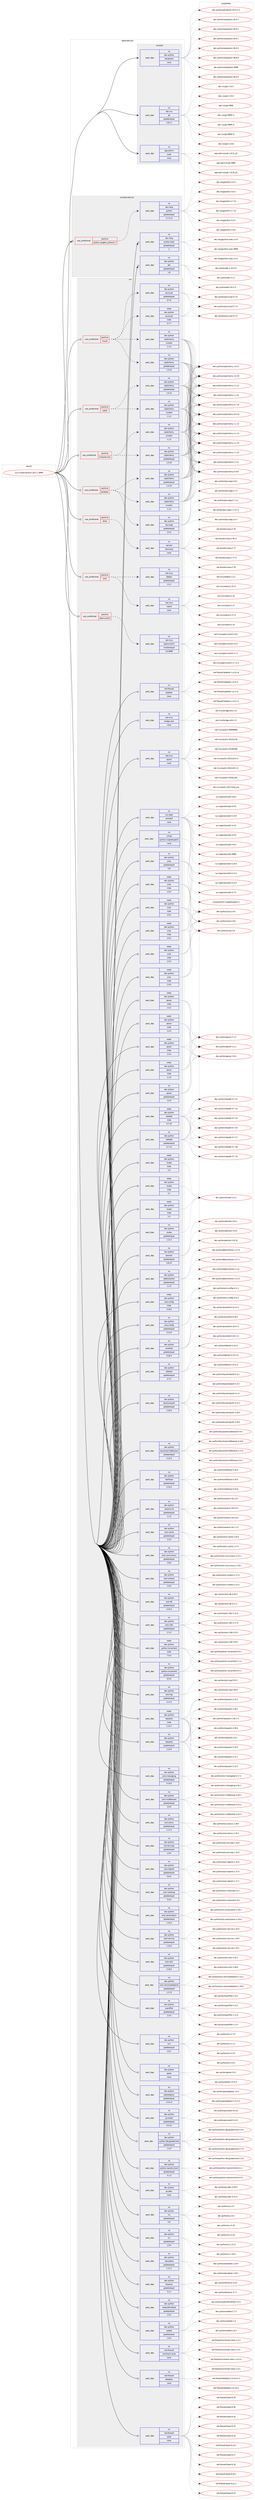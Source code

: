digraph prolog {

# *************
# Graph options
# *************

newrank=true;
concentrate=true;
compound=true;
graph [rankdir=LR,fontname=Helvetica,fontsize=10,ranksep=1.5];#, ranksep=2.5, nodesep=0.2];
edge  [arrowhead=vee];
node  [fontname=Helvetica,fontsize=10];

# **********
# The ebuild
# **********

subgraph cluster_leftcol {
color=gray;
rank=same;
label=<<i>ebuild</i>>;
id [label="sys-cluster/neutron-2017.1.9999", color=red, width=4, href="../sys-cluster/neutron-2017.1.9999.svg"];
}

# ****************
# The dependencies
# ****************

subgraph cluster_midcol {
color=gray;
label=<<i>dependencies</i>>;
subgraph cluster_compile {
fillcolor="#eeeeee";
style=filled;
label=<<i>compile</i>>;
subgraph pack357179 {
dependency481050 [label=<<TABLE BORDER="0" CELLBORDER="1" CELLSPACING="0" CELLPADDING="4" WIDTH="220"><TR><TD ROWSPAN="6" CELLPADDING="30">pack_dep</TD></TR><TR><TD WIDTH="110">no</TD></TR><TR><TD>app-admin</TD></TR><TR><TD>sudo</TD></TR><TR><TD>none</TD></TR><TR><TD></TD></TR></TABLE>>, shape=none, color=blue];
}
id:e -> dependency481050:w [weight=20,style="solid",arrowhead="vee"];
subgraph pack357180 {
dependency481051 [label=<<TABLE BORDER="0" CELLBORDER="1" CELLSPACING="0" CELLPADDING="4" WIDTH="220"><TR><TD ROWSPAN="6" CELLPADDING="30">pack_dep</TD></TR><TR><TD WIDTH="110">no</TD></TR><TR><TD>dev-python</TD></TR><TR><TD>setuptools</TD></TR><TR><TD>none</TD></TR><TR><TD></TD></TR></TABLE>>, shape=none, color=blue];
}
id:e -> dependency481051:w [weight=20,style="solid",arrowhead="vee"];
subgraph pack357181 {
dependency481052 [label=<<TABLE BORDER="0" CELLBORDER="1" CELLSPACING="0" CELLPADDING="4" WIDTH="220"><TR><TD ROWSPAN="6" CELLPADDING="30">pack_dep</TD></TR><TR><TD WIDTH="110">no</TD></TR><TR><TD>dev-vcs</TD></TR><TR><TD>git</TD></TR><TR><TD>greaterequal</TD></TR><TR><TD>1.8.2.1</TD></TR></TABLE>>, shape=none, color=blue];
}
id:e -> dependency481052:w [weight=20,style="solid",arrowhead="vee"];
}
subgraph cluster_compileandrun {
fillcolor="#eeeeee";
style=filled;
label=<<i>compile and run</i>>;
subgraph cond115461 {
dependency481053 [label=<<TABLE BORDER="0" CELLBORDER="1" CELLSPACING="0" CELLPADDING="4"><TR><TD ROWSPAN="3" CELLPADDING="10">use_conditional</TD></TR><TR><TD>positive</TD></TR><TR><TD>python_targets_python2_7</TD></TR></TABLE>>, shape=none, color=red];
subgraph pack357182 {
dependency481054 [label=<<TABLE BORDER="0" CELLBORDER="1" CELLSPACING="0" CELLPADDING="4" WIDTH="220"><TR><TD ROWSPAN="6" CELLPADDING="30">pack_dep</TD></TR><TR><TD WIDTH="110">no</TD></TR><TR><TD>dev-lang</TD></TR><TR><TD>python</TD></TR><TR><TD>greaterequal</TD></TR><TR><TD>2.7.5-r2</TD></TR></TABLE>>, shape=none, color=blue];
}
dependency481053:e -> dependency481054:w [weight=20,style="dashed",arrowhead="vee"];
}
id:e -> dependency481053:w [weight=20,style="solid",arrowhead="odotvee"];
subgraph pack357183 {
dependency481055 [label=<<TABLE BORDER="0" CELLBORDER="1" CELLSPACING="0" CELLPADDING="4" WIDTH="220"><TR><TD ROWSPAN="6" CELLPADDING="30">pack_dep</TD></TR><TR><TD WIDTH="110">no</TD></TR><TR><TD>dev-lang</TD></TR><TR><TD>python-exec</TD></TR><TR><TD>greaterequal</TD></TR><TR><TD>2</TD></TR></TABLE>>, shape=none, color=blue];
}
id:e -> dependency481055:w [weight=20,style="solid",arrowhead="odotvee"];
subgraph pack357184 {
dependency481056 [label=<<TABLE BORDER="0" CELLBORDER="1" CELLSPACING="0" CELLPADDING="4" WIDTH="220"><TR><TD ROWSPAN="6" CELLPADDING="30">pack_dep</TD></TR><TR><TD WIDTH="110">no</TD></TR><TR><TD>dev-python</TD></TR><TR><TD>pbr</TD></TR><TR><TD>greaterequal</TD></TR><TR><TD>1.8</TD></TR></TABLE>>, shape=none, color=blue];
}
id:e -> dependency481056:w [weight=20,style="solid",arrowhead="odotvee"];
}
subgraph cluster_run {
fillcolor="#eeeeee";
style=filled;
label=<<i>run</i>>;
subgraph cond115462 {
dependency481057 [label=<<TABLE BORDER="0" CELLBORDER="1" CELLSPACING="0" CELLPADDING="4"><TR><TD ROWSPAN="3" CELLPADDING="10">use_conditional</TD></TR><TR><TD>positive</TD></TR><TR><TD>compute-only</TD></TR></TABLE>>, shape=none, color=red];
subgraph pack357185 {
dependency481058 [label=<<TABLE BORDER="0" CELLBORDER="1" CELLSPACING="0" CELLPADDING="4" WIDTH="220"><TR><TD ROWSPAN="6" CELLPADDING="30">pack_dep</TD></TR><TR><TD WIDTH="110">no</TD></TR><TR><TD>dev-python</TD></TR><TR><TD>sqlalchemy</TD></TR><TR><TD>greaterequal</TD></TR><TR><TD>1.0.10</TD></TR></TABLE>>, shape=none, color=blue];
}
dependency481057:e -> dependency481058:w [weight=20,style="dashed",arrowhead="vee"];
subgraph pack357186 {
dependency481059 [label=<<TABLE BORDER="0" CELLBORDER="1" CELLSPACING="0" CELLPADDING="4" WIDTH="220"><TR><TD ROWSPAN="6" CELLPADDING="30">pack_dep</TD></TR><TR><TD WIDTH="110">no</TD></TR><TR><TD>dev-python</TD></TR><TR><TD>sqlalchemy</TD></TR><TR><TD>smaller</TD></TR><TR><TD>1.1.0</TD></TR></TABLE>>, shape=none, color=blue];
}
dependency481057:e -> dependency481059:w [weight=20,style="dashed",arrowhead="vee"];
}
id:e -> dependency481057:w [weight=20,style="solid",arrowhead="odot"];
subgraph cond115463 {
dependency481060 [label=<<TABLE BORDER="0" CELLBORDER="1" CELLSPACING="0" CELLPADDING="4"><TR><TD ROWSPAN="3" CELLPADDING="10">use_conditional</TD></TR><TR><TD>positive</TD></TR><TR><TD>dhcp</TD></TR></TABLE>>, shape=none, color=red];
subgraph pack357187 {
dependency481061 [label=<<TABLE BORDER="0" CELLBORDER="1" CELLSPACING="0" CELLPADDING="4" WIDTH="220"><TR><TD ROWSPAN="6" CELLPADDING="30">pack_dep</TD></TR><TR><TD WIDTH="110">no</TD></TR><TR><TD>net-dns</TD></TR><TR><TD>dnsmasq</TD></TR><TR><TD>none</TD></TR><TR><TD></TD></TR></TABLE>>, shape=none, color=blue];
}
dependency481060:e -> dependency481061:w [weight=20,style="dashed",arrowhead="vee"];
}
id:e -> dependency481060:w [weight=20,style="solid",arrowhead="odot"];
subgraph cond115464 {
dependency481062 [label=<<TABLE BORDER="0" CELLBORDER="1" CELLSPACING="0" CELLPADDING="4"><TR><TD ROWSPAN="3" CELLPADDING="10">use_conditional</TD></TR><TR><TD>positive</TD></TR><TR><TD>ipv6</TD></TR></TABLE>>, shape=none, color=red];
subgraph pack357188 {
dependency481063 [label=<<TABLE BORDER="0" CELLBORDER="1" CELLSPACING="0" CELLPADDING="4" WIDTH="220"><TR><TD ROWSPAN="6" CELLPADDING="30">pack_dep</TD></TR><TR><TD WIDTH="110">no</TD></TR><TR><TD>net-misc</TD></TR><TR><TD>radvd</TD></TR><TR><TD>none</TD></TR><TR><TD></TD></TR></TABLE>>, shape=none, color=blue];
}
dependency481062:e -> dependency481063:w [weight=20,style="dashed",arrowhead="vee"];
subgraph pack357189 {
dependency481064 [label=<<TABLE BORDER="0" CELLBORDER="1" CELLSPACING="0" CELLPADDING="4" WIDTH="220"><TR><TD ROWSPAN="6" CELLPADDING="30">pack_dep</TD></TR><TR><TD WIDTH="110">no</TD></TR><TR><TD>net-misc</TD></TR><TR><TD>dibbler</TD></TR><TR><TD>greaterequal</TD></TR><TR><TD>1.0.1</TD></TR></TABLE>>, shape=none, color=blue];
}
dependency481062:e -> dependency481064:w [weight=20,style="dashed",arrowhead="vee"];
}
id:e -> dependency481062:w [weight=20,style="solid",arrowhead="odot"];
subgraph cond115465 {
dependency481065 [label=<<TABLE BORDER="0" CELLBORDER="1" CELLSPACING="0" CELLPADDING="4"><TR><TD ROWSPAN="3" CELLPADDING="10">use_conditional</TD></TR><TR><TD>positive</TD></TR><TR><TD>mysql</TD></TR></TABLE>>, shape=none, color=red];
subgraph pack357190 {
dependency481066 [label=<<TABLE BORDER="0" CELLBORDER="1" CELLSPACING="0" CELLPADDING="4" WIDTH="220"><TR><TD ROWSPAN="6" CELLPADDING="30">pack_dep</TD></TR><TR><TD WIDTH="110">no</TD></TR><TR><TD>dev-python</TD></TR><TR><TD>pymysql</TD></TR><TR><TD>greaterequal</TD></TR><TR><TD>0.7.6</TD></TR></TABLE>>, shape=none, color=blue];
}
dependency481065:e -> dependency481066:w [weight=20,style="dashed",arrowhead="vee"];
subgraph pack357191 {
dependency481067 [label=<<TABLE BORDER="0" CELLBORDER="1" CELLSPACING="0" CELLPADDING="4" WIDTH="220"><TR><TD ROWSPAN="6" CELLPADDING="30">pack_dep</TD></TR><TR><TD WIDTH="110">weak</TD></TR><TR><TD>dev-python</TD></TR><TR><TD>pymysql</TD></TR><TR><TD>tilde</TD></TR><TR><TD>0.7.7</TD></TR></TABLE>>, shape=none, color=blue];
}
dependency481065:e -> dependency481067:w [weight=20,style="dashed",arrowhead="vee"];
subgraph pack357192 {
dependency481068 [label=<<TABLE BORDER="0" CELLBORDER="1" CELLSPACING="0" CELLPADDING="4" WIDTH="220"><TR><TD ROWSPAN="6" CELLPADDING="30">pack_dep</TD></TR><TR><TD WIDTH="110">no</TD></TR><TR><TD>dev-python</TD></TR><TR><TD>sqlalchemy</TD></TR><TR><TD>greaterequal</TD></TR><TR><TD>1.0.10</TD></TR></TABLE>>, shape=none, color=blue];
}
dependency481065:e -> dependency481068:w [weight=20,style="dashed",arrowhead="vee"];
subgraph pack357193 {
dependency481069 [label=<<TABLE BORDER="0" CELLBORDER="1" CELLSPACING="0" CELLPADDING="4" WIDTH="220"><TR><TD ROWSPAN="6" CELLPADDING="30">pack_dep</TD></TR><TR><TD WIDTH="110">no</TD></TR><TR><TD>dev-python</TD></TR><TR><TD>sqlalchemy</TD></TR><TR><TD>smaller</TD></TR><TR><TD>1.1.0</TD></TR></TABLE>>, shape=none, color=blue];
}
dependency481065:e -> dependency481069:w [weight=20,style="dashed",arrowhead="vee"];
}
id:e -> dependency481065:w [weight=20,style="solid",arrowhead="odot"];
subgraph cond115466 {
dependency481070 [label=<<TABLE BORDER="0" CELLBORDER="1" CELLSPACING="0" CELLPADDING="4"><TR><TD ROWSPAN="3" CELLPADDING="10">use_conditional</TD></TR><TR><TD>positive</TD></TR><TR><TD>openvswitch</TD></TR></TABLE>>, shape=none, color=red];
subgraph pack357194 {
dependency481071 [label=<<TABLE BORDER="0" CELLBORDER="1" CELLSPACING="0" CELLPADDING="4" WIDTH="220"><TR><TD ROWSPAN="6" CELLPADDING="30">pack_dep</TD></TR><TR><TD WIDTH="110">no</TD></TR><TR><TD>net-misc</TD></TR><TR><TD>openvswitch</TD></TR><TR><TD>smallerequal</TD></TR><TR><TD>2.6.9999</TD></TR></TABLE>>, shape=none, color=blue];
}
dependency481070:e -> dependency481071:w [weight=20,style="dashed",arrowhead="vee"];
}
id:e -> dependency481070:w [weight=20,style="solid",arrowhead="odot"];
subgraph cond115467 {
dependency481072 [label=<<TABLE BORDER="0" CELLBORDER="1" CELLSPACING="0" CELLPADDING="4"><TR><TD ROWSPAN="3" CELLPADDING="10">use_conditional</TD></TR><TR><TD>positive</TD></TR><TR><TD>postgres</TD></TR></TABLE>>, shape=none, color=red];
subgraph pack357195 {
dependency481073 [label=<<TABLE BORDER="0" CELLBORDER="1" CELLSPACING="0" CELLPADDING="4" WIDTH="220"><TR><TD ROWSPAN="6" CELLPADDING="30">pack_dep</TD></TR><TR><TD WIDTH="110">no</TD></TR><TR><TD>dev-python</TD></TR><TR><TD>psycopg</TD></TR><TR><TD>greaterequal</TD></TR><TR><TD>2.5.0</TD></TR></TABLE>>, shape=none, color=blue];
}
dependency481072:e -> dependency481073:w [weight=20,style="dashed",arrowhead="vee"];
subgraph pack357196 {
dependency481074 [label=<<TABLE BORDER="0" CELLBORDER="1" CELLSPACING="0" CELLPADDING="4" WIDTH="220"><TR><TD ROWSPAN="6" CELLPADDING="30">pack_dep</TD></TR><TR><TD WIDTH="110">no</TD></TR><TR><TD>dev-python</TD></TR><TR><TD>sqlalchemy</TD></TR><TR><TD>greaterequal</TD></TR><TR><TD>1.0.10</TD></TR></TABLE>>, shape=none, color=blue];
}
dependency481072:e -> dependency481074:w [weight=20,style="dashed",arrowhead="vee"];
subgraph pack357197 {
dependency481075 [label=<<TABLE BORDER="0" CELLBORDER="1" CELLSPACING="0" CELLPADDING="4" WIDTH="220"><TR><TD ROWSPAN="6" CELLPADDING="30">pack_dep</TD></TR><TR><TD WIDTH="110">no</TD></TR><TR><TD>dev-python</TD></TR><TR><TD>sqlalchemy</TD></TR><TR><TD>smaller</TD></TR><TR><TD>1.1.0</TD></TR></TABLE>>, shape=none, color=blue];
}
dependency481072:e -> dependency481075:w [weight=20,style="dashed",arrowhead="vee"];
}
id:e -> dependency481072:w [weight=20,style="solid",arrowhead="odot"];
subgraph cond115468 {
dependency481076 [label=<<TABLE BORDER="0" CELLBORDER="1" CELLSPACING="0" CELLPADDING="4"><TR><TD ROWSPAN="3" CELLPADDING="10">use_conditional</TD></TR><TR><TD>positive</TD></TR><TR><TD>sqlite</TD></TR></TABLE>>, shape=none, color=red];
subgraph pack357198 {
dependency481077 [label=<<TABLE BORDER="0" CELLBORDER="1" CELLSPACING="0" CELLPADDING="4" WIDTH="220"><TR><TD ROWSPAN="6" CELLPADDING="30">pack_dep</TD></TR><TR><TD WIDTH="110">no</TD></TR><TR><TD>dev-python</TD></TR><TR><TD>sqlalchemy</TD></TR><TR><TD>greaterequal</TD></TR><TR><TD>1.0.10</TD></TR></TABLE>>, shape=none, color=blue];
}
dependency481076:e -> dependency481077:w [weight=20,style="dashed",arrowhead="vee"];
subgraph pack357199 {
dependency481078 [label=<<TABLE BORDER="0" CELLBORDER="1" CELLSPACING="0" CELLPADDING="4" WIDTH="220"><TR><TD ROWSPAN="6" CELLPADDING="30">pack_dep</TD></TR><TR><TD WIDTH="110">no</TD></TR><TR><TD>dev-python</TD></TR><TR><TD>sqlalchemy</TD></TR><TR><TD>smaller</TD></TR><TR><TD>1.1.0</TD></TR></TABLE>>, shape=none, color=blue];
}
dependency481076:e -> dependency481078:w [weight=20,style="dashed",arrowhead="vee"];
}
id:e -> dependency481076:w [weight=20,style="solid",arrowhead="odot"];
subgraph pack357200 {
dependency481079 [label=<<TABLE BORDER="0" CELLBORDER="1" CELLSPACING="0" CELLPADDING="4" WIDTH="220"><TR><TD ROWSPAN="6" CELLPADDING="30">pack_dep</TD></TR><TR><TD WIDTH="110">no</TD></TR><TR><TD>dev-python</TD></TR><TR><TD>alembic</TD></TR><TR><TD>greaterequal</TD></TR><TR><TD>0.8.10</TD></TR></TABLE>>, shape=none, color=blue];
}
id:e -> dependency481079:w [weight=20,style="solid",arrowhead="odot"];
subgraph pack357201 {
dependency481080 [label=<<TABLE BORDER="0" CELLBORDER="1" CELLSPACING="0" CELLPADDING="4" WIDTH="220"><TR><TD ROWSPAN="6" CELLPADDING="30">pack_dep</TD></TR><TR><TD WIDTH="110">no</TD></TR><TR><TD>dev-python</TD></TR><TR><TD>debtcollector</TD></TR><TR><TD>greaterequal</TD></TR><TR><TD>1.2.0</TD></TR></TABLE>>, shape=none, color=blue];
}
id:e -> dependency481080:w [weight=20,style="solid",arrowhead="odot"];
subgraph pack357202 {
dependency481081 [label=<<TABLE BORDER="0" CELLBORDER="1" CELLSPACING="0" CELLPADDING="4" WIDTH="220"><TR><TD ROWSPAN="6" CELLPADDING="30">pack_dep</TD></TR><TR><TD WIDTH="110">no</TD></TR><TR><TD>dev-python</TD></TR><TR><TD>eventlet</TD></TR><TR><TD>greaterequal</TD></TR><TR><TD>0.18.4</TD></TR></TABLE>>, shape=none, color=blue];
}
id:e -> dependency481081:w [weight=20,style="solid",arrowhead="odot"];
subgraph pack357203 {
dependency481082 [label=<<TABLE BORDER="0" CELLBORDER="1" CELLSPACING="0" CELLPADDING="4" WIDTH="220"><TR><TD ROWSPAN="6" CELLPADDING="30">pack_dep</TD></TR><TR><TD WIDTH="110">no</TD></TR><TR><TD>dev-python</TD></TR><TR><TD>httplib2</TD></TR><TR><TD>greaterequal</TD></TR><TR><TD>0.7.5</TD></TR></TABLE>>, shape=none, color=blue];
}
id:e -> dependency481082:w [weight=20,style="solid",arrowhead="odot"];
subgraph pack357204 {
dependency481083 [label=<<TABLE BORDER="0" CELLBORDER="1" CELLSPACING="0" CELLPADDING="4" WIDTH="220"><TR><TD ROWSPAN="6" CELLPADDING="30">pack_dep</TD></TR><TR><TD WIDTH="110">no</TD></TR><TR><TD>dev-python</TD></TR><TR><TD>jinja</TD></TR><TR><TD>greaterequal</TD></TR><TR><TD>2.8</TD></TR></TABLE>>, shape=none, color=blue];
}
id:e -> dependency481083:w [weight=20,style="solid",arrowhead="odot"];
subgraph pack357205 {
dependency481084 [label=<<TABLE BORDER="0" CELLBORDER="1" CELLSPACING="0" CELLPADDING="4" WIDTH="220"><TR><TD ROWSPAN="6" CELLPADDING="30">pack_dep</TD></TR><TR><TD WIDTH="110">no</TD></TR><TR><TD>dev-python</TD></TR><TR><TD>keystoneauth</TD></TR><TR><TD>greaterequal</TD></TR><TR><TD>2.18.0</TD></TR></TABLE>>, shape=none, color=blue];
}
id:e -> dependency481084:w [weight=20,style="solid",arrowhead="odot"];
subgraph pack357206 {
dependency481085 [label=<<TABLE BORDER="0" CELLBORDER="1" CELLSPACING="0" CELLPADDING="4" WIDTH="220"><TR><TD ROWSPAN="6" CELLPADDING="30">pack_dep</TD></TR><TR><TD WIDTH="110">no</TD></TR><TR><TD>dev-python</TD></TR><TR><TD>keystonemiddleware</TD></TR><TR><TD>greaterequal</TD></TR><TR><TD>4.12.0</TD></TR></TABLE>>, shape=none, color=blue];
}
id:e -> dependency481085:w [weight=20,style="solid",arrowhead="odot"];
subgraph pack357207 {
dependency481086 [label=<<TABLE BORDER="0" CELLBORDER="1" CELLSPACING="0" CELLPADDING="4" WIDTH="220"><TR><TD ROWSPAN="6" CELLPADDING="30">pack_dep</TD></TR><TR><TD WIDTH="110">no</TD></TR><TR><TD>dev-python</TD></TR><TR><TD>netaddr</TD></TR><TR><TD>greaterequal</TD></TR><TR><TD>0.7.13</TD></TR></TABLE>>, shape=none, color=blue];
}
id:e -> dependency481086:w [weight=20,style="solid",arrowhead="odot"];
subgraph pack357208 {
dependency481087 [label=<<TABLE BORDER="0" CELLBORDER="1" CELLSPACING="0" CELLPADDING="4" WIDTH="220"><TR><TD ROWSPAN="6" CELLPADDING="30">pack_dep</TD></TR><TR><TD WIDTH="110">no</TD></TR><TR><TD>dev-python</TD></TR><TR><TD>netifaces</TD></TR><TR><TD>greaterequal</TD></TR><TR><TD>0.10.4</TD></TR></TABLE>>, shape=none, color=blue];
}
id:e -> dependency481087:w [weight=20,style="solid",arrowhead="odot"];
subgraph pack357209 {
dependency481088 [label=<<TABLE BORDER="0" CELLBORDER="1" CELLSPACING="0" CELLPADDING="4" WIDTH="220"><TR><TD ROWSPAN="6" CELLPADDING="30">pack_dep</TD></TR><TR><TD WIDTH="110">no</TD></TR><TR><TD>dev-python</TD></TR><TR><TD>neutron-lib</TD></TR><TR><TD>greaterequal</TD></TR><TR><TD>1.1.0</TD></TR></TABLE>>, shape=none, color=blue];
}
id:e -> dependency481088:w [weight=20,style="solid",arrowhead="odot"];
subgraph pack357210 {
dependency481089 [label=<<TABLE BORDER="0" CELLBORDER="1" CELLSPACING="0" CELLPADDING="4" WIDTH="220"><TR><TD ROWSPAN="6" CELLPADDING="30">pack_dep</TD></TR><TR><TD WIDTH="110">no</TD></TR><TR><TD>dev-python</TD></TR><TR><TD>oslo-cache</TD></TR><TR><TD>greaterequal</TD></TR><TR><TD>1.5.0</TD></TR></TABLE>>, shape=none, color=blue];
}
id:e -> dependency481089:w [weight=20,style="solid",arrowhead="odot"];
subgraph pack357211 {
dependency481090 [label=<<TABLE BORDER="0" CELLBORDER="1" CELLSPACING="0" CELLPADDING="4" WIDTH="220"><TR><TD ROWSPAN="6" CELLPADDING="30">pack_dep</TD></TR><TR><TD WIDTH="110">no</TD></TR><TR><TD>dev-python</TD></TR><TR><TD>oslo-concurrency</TD></TR><TR><TD>greaterequal</TD></TR><TR><TD>3.8.0</TD></TR></TABLE>>, shape=none, color=blue];
}
id:e -> dependency481090:w [weight=20,style="solid",arrowhead="odot"];
subgraph pack357212 {
dependency481091 [label=<<TABLE BORDER="0" CELLBORDER="1" CELLSPACING="0" CELLPADDING="4" WIDTH="220"><TR><TD ROWSPAN="6" CELLPADDING="30">pack_dep</TD></TR><TR><TD WIDTH="110">no</TD></TR><TR><TD>dev-python</TD></TR><TR><TD>oslo-config</TD></TR><TR><TD>greaterequal</TD></TR><TR><TD>3.14.0</TD></TR></TABLE>>, shape=none, color=blue];
}
id:e -> dependency481091:w [weight=20,style="solid",arrowhead="odot"];
subgraph pack357213 {
dependency481092 [label=<<TABLE BORDER="0" CELLBORDER="1" CELLSPACING="0" CELLPADDING="4" WIDTH="220"><TR><TD ROWSPAN="6" CELLPADDING="30">pack_dep</TD></TR><TR><TD WIDTH="110">no</TD></TR><TR><TD>dev-python</TD></TR><TR><TD>oslo-context</TD></TR><TR><TD>greaterequal</TD></TR><TR><TD>2.9.0</TD></TR></TABLE>>, shape=none, color=blue];
}
id:e -> dependency481092:w [weight=20,style="solid",arrowhead="odot"];
subgraph pack357214 {
dependency481093 [label=<<TABLE BORDER="0" CELLBORDER="1" CELLSPACING="0" CELLPADDING="4" WIDTH="220"><TR><TD ROWSPAN="6" CELLPADDING="30">pack_dep</TD></TR><TR><TD WIDTH="110">no</TD></TR><TR><TD>dev-python</TD></TR><TR><TD>oslo-db</TD></TR><TR><TD>greaterequal</TD></TR><TR><TD>4.15.0</TD></TR></TABLE>>, shape=none, color=blue];
}
id:e -> dependency481093:w [weight=20,style="solid",arrowhead="odot"];
subgraph pack357215 {
dependency481094 [label=<<TABLE BORDER="0" CELLBORDER="1" CELLSPACING="0" CELLPADDING="4" WIDTH="220"><TR><TD ROWSPAN="6" CELLPADDING="30">pack_dep</TD></TR><TR><TD WIDTH="110">no</TD></TR><TR><TD>dev-python</TD></TR><TR><TD>oslo-i18n</TD></TR><TR><TD>greaterequal</TD></TR><TR><TD>2.1.0</TD></TR></TABLE>>, shape=none, color=blue];
}
id:e -> dependency481094:w [weight=20,style="solid",arrowhead="odot"];
subgraph pack357216 {
dependency481095 [label=<<TABLE BORDER="0" CELLBORDER="1" CELLSPACING="0" CELLPADDING="4" WIDTH="220"><TR><TD ROWSPAN="6" CELLPADDING="30">pack_dep</TD></TR><TR><TD WIDTH="110">no</TD></TR><TR><TD>dev-python</TD></TR><TR><TD>oslo-log</TD></TR><TR><TD>greaterequal</TD></TR><TR><TD>3.11.0</TD></TR></TABLE>>, shape=none, color=blue];
}
id:e -> dependency481095:w [weight=20,style="solid",arrowhead="odot"];
subgraph pack357217 {
dependency481096 [label=<<TABLE BORDER="0" CELLBORDER="1" CELLSPACING="0" CELLPADDING="4" WIDTH="220"><TR><TD ROWSPAN="6" CELLPADDING="30">pack_dep</TD></TR><TR><TD WIDTH="110">no</TD></TR><TR><TD>dev-python</TD></TR><TR><TD>oslo-messaging</TD></TR><TR><TD>greaterequal</TD></TR><TR><TD>5.14.0</TD></TR></TABLE>>, shape=none, color=blue];
}
id:e -> dependency481096:w [weight=20,style="solid",arrowhead="odot"];
subgraph pack357218 {
dependency481097 [label=<<TABLE BORDER="0" CELLBORDER="1" CELLSPACING="0" CELLPADDING="4" WIDTH="220"><TR><TD ROWSPAN="6" CELLPADDING="30">pack_dep</TD></TR><TR><TD WIDTH="110">no</TD></TR><TR><TD>dev-python</TD></TR><TR><TD>oslo-middleware</TD></TR><TR><TD>greaterequal</TD></TR><TR><TD>3.0.0</TD></TR></TABLE>>, shape=none, color=blue];
}
id:e -> dependency481097:w [weight=20,style="solid",arrowhead="odot"];
subgraph pack357219 {
dependency481098 [label=<<TABLE BORDER="0" CELLBORDER="1" CELLSPACING="0" CELLPADDING="4" WIDTH="220"><TR><TD ROWSPAN="6" CELLPADDING="30">pack_dep</TD></TR><TR><TD WIDTH="110">no</TD></TR><TR><TD>dev-python</TD></TR><TR><TD>oslo-policy</TD></TR><TR><TD>greaterequal</TD></TR><TR><TD>1.17.0</TD></TR></TABLE>>, shape=none, color=blue];
}
id:e -> dependency481098:w [weight=20,style="solid",arrowhead="odot"];
subgraph pack357220 {
dependency481099 [label=<<TABLE BORDER="0" CELLBORDER="1" CELLSPACING="0" CELLPADDING="4" WIDTH="220"><TR><TD ROWSPAN="6" CELLPADDING="30">pack_dep</TD></TR><TR><TD WIDTH="110">no</TD></TR><TR><TD>dev-python</TD></TR><TR><TD>oslo-privsep</TD></TR><TR><TD>greaterequal</TD></TR><TR><TD>1.9.0</TD></TR></TABLE>>, shape=none, color=blue];
}
id:e -> dependency481099:w [weight=20,style="solid",arrowhead="odot"];
subgraph pack357221 {
dependency481100 [label=<<TABLE BORDER="0" CELLBORDER="1" CELLSPACING="0" CELLPADDING="4" WIDTH="220"><TR><TD ROWSPAN="6" CELLPADDING="30">pack_dep</TD></TR><TR><TD WIDTH="110">no</TD></TR><TR><TD>dev-python</TD></TR><TR><TD>oslo-reports</TD></TR><TR><TD>greaterequal</TD></TR><TR><TD>0.6.0</TD></TR></TABLE>>, shape=none, color=blue];
}
id:e -> dependency481100:w [weight=20,style="solid",arrowhead="odot"];
subgraph pack357222 {
dependency481101 [label=<<TABLE BORDER="0" CELLBORDER="1" CELLSPACING="0" CELLPADDING="4" WIDTH="220"><TR><TD ROWSPAN="6" CELLPADDING="30">pack_dep</TD></TR><TR><TD WIDTH="110">no</TD></TR><TR><TD>dev-python</TD></TR><TR><TD>oslo-rootwrap</TD></TR><TR><TD>greaterequal</TD></TR><TR><TD>5.0.0</TD></TR></TABLE>>, shape=none, color=blue];
}
id:e -> dependency481101:w [weight=20,style="solid",arrowhead="odot"];
subgraph pack357223 {
dependency481102 [label=<<TABLE BORDER="0" CELLBORDER="1" CELLSPACING="0" CELLPADDING="4" WIDTH="220"><TR><TD ROWSPAN="6" CELLPADDING="30">pack_dep</TD></TR><TR><TD WIDTH="110">no</TD></TR><TR><TD>dev-python</TD></TR><TR><TD>oslo-serialization</TD></TR><TR><TD>greaterequal</TD></TR><TR><TD>1.10.0</TD></TR></TABLE>>, shape=none, color=blue];
}
id:e -> dependency481102:w [weight=20,style="solid",arrowhead="odot"];
subgraph pack357224 {
dependency481103 [label=<<TABLE BORDER="0" CELLBORDER="1" CELLSPACING="0" CELLPADDING="4" WIDTH="220"><TR><TD ROWSPAN="6" CELLPADDING="30">pack_dep</TD></TR><TR><TD WIDTH="110">no</TD></TR><TR><TD>dev-python</TD></TR><TR><TD>oslo-service</TD></TR><TR><TD>greaterequal</TD></TR><TR><TD>1.10.0</TD></TR></TABLE>>, shape=none, color=blue];
}
id:e -> dependency481103:w [weight=20,style="solid",arrowhead="odot"];
subgraph pack357225 {
dependency481104 [label=<<TABLE BORDER="0" CELLBORDER="1" CELLSPACING="0" CELLPADDING="4" WIDTH="220"><TR><TD ROWSPAN="6" CELLPADDING="30">pack_dep</TD></TR><TR><TD WIDTH="110">no</TD></TR><TR><TD>dev-python</TD></TR><TR><TD>oslo-utils</TD></TR><TR><TD>greaterequal</TD></TR><TR><TD>3.18.0</TD></TR></TABLE>>, shape=none, color=blue];
}
id:e -> dependency481104:w [weight=20,style="solid",arrowhead="odot"];
subgraph pack357226 {
dependency481105 [label=<<TABLE BORDER="0" CELLBORDER="1" CELLSPACING="0" CELLPADDING="4" WIDTH="220"><TR><TD ROWSPAN="6" CELLPADDING="30">pack_dep</TD></TR><TR><TD WIDTH="110">no</TD></TR><TR><TD>dev-python</TD></TR><TR><TD>oslo-versionedobjects</TD></TR><TR><TD>greaterequal</TD></TR><TR><TD>1.17.0</TD></TR></TABLE>>, shape=none, color=blue];
}
id:e -> dependency481105:w [weight=20,style="solid",arrowhead="odot"];
subgraph pack357227 {
dependency481106 [label=<<TABLE BORDER="0" CELLBORDER="1" CELLSPACING="0" CELLPADDING="4" WIDTH="220"><TR><TD ROWSPAN="6" CELLPADDING="30">pack_dep</TD></TR><TR><TD WIDTH="110">no</TD></TR><TR><TD>dev-python</TD></TR><TR><TD>osprofiler</TD></TR><TR><TD>greaterequal</TD></TR><TR><TD>1.4.0</TD></TR></TABLE>>, shape=none, color=blue];
}
id:e -> dependency481106:w [weight=20,style="solid",arrowhead="odot"];
subgraph pack357228 {
dependency481107 [label=<<TABLE BORDER="0" CELLBORDER="1" CELLSPACING="0" CELLPADDING="4" WIDTH="220"><TR><TD ROWSPAN="6" CELLPADDING="30">pack_dep</TD></TR><TR><TD WIDTH="110">no</TD></TR><TR><TD>dev-python</TD></TR><TR><TD>ovs</TD></TR><TR><TD>greaterequal</TD></TR><TR><TD>2.6.1</TD></TR></TABLE>>, shape=none, color=blue];
}
id:e -> dependency481107:w [weight=20,style="solid",arrowhead="odot"];
subgraph pack357229 {
dependency481108 [label=<<TABLE BORDER="0" CELLBORDER="1" CELLSPACING="0" CELLPADDING="4" WIDTH="220"><TR><TD ROWSPAN="6" CELLPADDING="30">pack_dep</TD></TR><TR><TD WIDTH="110">no</TD></TR><TR><TD>dev-python</TD></TR><TR><TD>paste</TD></TR><TR><TD>none</TD></TR><TR><TD></TD></TR></TABLE>>, shape=none, color=blue];
}
id:e -> dependency481108:w [weight=20,style="solid",arrowhead="odot"];
subgraph pack357230 {
dependency481109 [label=<<TABLE BORDER="0" CELLBORDER="1" CELLSPACING="0" CELLPADDING="4" WIDTH="220"><TR><TD ROWSPAN="6" CELLPADDING="30">pack_dep</TD></TR><TR><TD WIDTH="110">no</TD></TR><TR><TD>dev-python</TD></TR><TR><TD>pastedeploy</TD></TR><TR><TD>greaterequal</TD></TR><TR><TD>1.5.0-r1</TD></TR></TABLE>>, shape=none, color=blue];
}
id:e -> dependency481109:w [weight=20,style="solid",arrowhead="odot"];
subgraph pack357231 {
dependency481110 [label=<<TABLE BORDER="0" CELLBORDER="1" CELLSPACING="0" CELLPADDING="4" WIDTH="220"><TR><TD ROWSPAN="6" CELLPADDING="30">pack_dep</TD></TR><TR><TD WIDTH="110">no</TD></TR><TR><TD>dev-python</TD></TR><TR><TD>pecan</TD></TR><TR><TD>greaterequal</TD></TR><TR><TD>1.0.0</TD></TR></TABLE>>, shape=none, color=blue];
}
id:e -> dependency481110:w [weight=20,style="solid",arrowhead="odot"];
subgraph pack357232 {
dependency481111 [label=<<TABLE BORDER="0" CELLBORDER="1" CELLSPACING="0" CELLPADDING="4" WIDTH="220"><TR><TD ROWSPAN="6" CELLPADDING="30">pack_dep</TD></TR><TR><TD WIDTH="110">no</TD></TR><TR><TD>dev-python</TD></TR><TR><TD>pyroute2</TD></TR><TR><TD>greaterequal</TD></TR><TR><TD>0.4.12</TD></TR></TABLE>>, shape=none, color=blue];
}
id:e -> dependency481111:w [weight=20,style="solid",arrowhead="odot"];
subgraph pack357233 {
dependency481112 [label=<<TABLE BORDER="0" CELLBORDER="1" CELLSPACING="0" CELLPADDING="4" WIDTH="220"><TR><TD ROWSPAN="6" CELLPADDING="30">pack_dep</TD></TR><TR><TD WIDTH="110">no</TD></TR><TR><TD>dev-python</TD></TR><TR><TD>python-designateclient</TD></TR><TR><TD>greaterequal</TD></TR><TR><TD>1.5.0</TD></TR></TABLE>>, shape=none, color=blue];
}
id:e -> dependency481112:w [weight=20,style="solid",arrowhead="odot"];
subgraph pack357234 {
dependency481113 [label=<<TABLE BORDER="0" CELLBORDER="1" CELLSPACING="0" CELLPADDING="4" WIDTH="220"><TR><TD ROWSPAN="6" CELLPADDING="30">pack_dep</TD></TR><TR><TD WIDTH="110">no</TD></TR><TR><TD>dev-python</TD></TR><TR><TD>python-neutronclient</TD></TR><TR><TD>greaterequal</TD></TR><TR><TD>5.1.0</TD></TR></TABLE>>, shape=none, color=blue];
}
id:e -> dependency481113:w [weight=20,style="solid",arrowhead="odot"];
subgraph pack357235 {
dependency481114 [label=<<TABLE BORDER="0" CELLBORDER="1" CELLSPACING="0" CELLPADDING="4" WIDTH="220"><TR><TD ROWSPAN="6" CELLPADDING="30">pack_dep</TD></TR><TR><TD WIDTH="110">no</TD></TR><TR><TD>dev-python</TD></TR><TR><TD>python-novaclient</TD></TR><TR><TD>greaterequal</TD></TR><TR><TD>6.0.0</TD></TR></TABLE>>, shape=none, color=blue];
}
id:e -> dependency481114:w [weight=20,style="solid",arrowhead="odot"];
subgraph pack357236 {
dependency481115 [label=<<TABLE BORDER="0" CELLBORDER="1" CELLSPACING="0" CELLPADDING="4" WIDTH="220"><TR><TD ROWSPAN="6" CELLPADDING="30">pack_dep</TD></TR><TR><TD WIDTH="110">no</TD></TR><TR><TD>dev-python</TD></TR><TR><TD>pyudev</TD></TR><TR><TD>none</TD></TR><TR><TD></TD></TR></TABLE>>, shape=none, color=blue];
}
id:e -> dependency481115:w [weight=20,style="solid",arrowhead="odot"];
subgraph pack357237 {
dependency481116 [label=<<TABLE BORDER="0" CELLBORDER="1" CELLSPACING="0" CELLPADDING="4" WIDTH="220"><TR><TD ROWSPAN="6" CELLPADDING="30">pack_dep</TD></TR><TR><TD WIDTH="110">no</TD></TR><TR><TD>dev-python</TD></TR><TR><TD>requests</TD></TR><TR><TD>greaterequal</TD></TR><TR><TD>2.10.0</TD></TR></TABLE>>, shape=none, color=blue];
}
id:e -> dependency481116:w [weight=20,style="solid",arrowhead="odot"];
subgraph pack357238 {
dependency481117 [label=<<TABLE BORDER="0" CELLBORDER="1" CELLSPACING="0" CELLPADDING="4" WIDTH="220"><TR><TD ROWSPAN="6" CELLPADDING="30">pack_dep</TD></TR><TR><TD WIDTH="110">no</TD></TR><TR><TD>dev-python</TD></TR><TR><TD>routes</TD></TR><TR><TD>greaterequal</TD></TR><TR><TD>1.12.3</TD></TR></TABLE>>, shape=none, color=blue];
}
id:e -> dependency481117:w [weight=20,style="solid",arrowhead="odot"];
subgraph pack357239 {
dependency481118 [label=<<TABLE BORDER="0" CELLBORDER="1" CELLSPACING="0" CELLPADDING="4" WIDTH="220"><TR><TD ROWSPAN="6" CELLPADDING="30">pack_dep</TD></TR><TR><TD WIDTH="110">no</TD></TR><TR><TD>dev-python</TD></TR><TR><TD>ryu</TD></TR><TR><TD>greaterequal</TD></TR><TR><TD>4.9</TD></TR></TABLE>>, shape=none, color=blue];
}
id:e -> dependency481118:w [weight=20,style="solid",arrowhead="odot"];
subgraph pack357240 {
dependency481119 [label=<<TABLE BORDER="0" CELLBORDER="1" CELLSPACING="0" CELLPADDING="4" WIDTH="220"><TR><TD ROWSPAN="6" CELLPADDING="30">pack_dep</TD></TR><TR><TD WIDTH="110">no</TD></TR><TR><TD>dev-python</TD></TR><TR><TD>six</TD></TR><TR><TD>greaterequal</TD></TR><TR><TD>1.9.0</TD></TR></TABLE>>, shape=none, color=blue];
}
id:e -> dependency481119:w [weight=20,style="solid",arrowhead="odot"];
subgraph pack357241 {
dependency481120 [label=<<TABLE BORDER="0" CELLBORDER="1" CELLSPACING="0" CELLPADDING="4" WIDTH="220"><TR><TD ROWSPAN="6" CELLPADDING="30">pack_dep</TD></TR><TR><TD WIDTH="110">no</TD></TR><TR><TD>dev-python</TD></TR><TR><TD>stevedore</TD></TR><TR><TD>greaterequal</TD></TR><TR><TD>1.17.1</TD></TR></TABLE>>, shape=none, color=blue];
}
id:e -> dependency481120:w [weight=20,style="solid",arrowhead="odot"];
subgraph pack357242 {
dependency481121 [label=<<TABLE BORDER="0" CELLBORDER="1" CELLSPACING="0" CELLPADDING="4" WIDTH="220"><TR><TD ROWSPAN="6" CELLPADDING="30">pack_dep</TD></TR><TR><TD WIDTH="110">no</TD></TR><TR><TD>dev-python</TD></TR><TR><TD>tenacity</TD></TR><TR><TD>greaterequal</TD></TR><TR><TD>3.2.1</TD></TR></TABLE>>, shape=none, color=blue];
}
id:e -> dependency481121:w [weight=20,style="solid",arrowhead="odot"];
subgraph pack357243 {
dependency481122 [label=<<TABLE BORDER="0" CELLBORDER="1" CELLSPACING="0" CELLPADDING="4" WIDTH="220"><TR><TD ROWSPAN="6" CELLPADDING="30">pack_dep</TD></TR><TR><TD WIDTH="110">no</TD></TR><TR><TD>dev-python</TD></TR><TR><TD>weakrefmethod</TD></TR><TR><TD>greaterequal</TD></TR><TR><TD>1.0.2</TD></TR></TABLE>>, shape=none, color=blue];
}
id:e -> dependency481122:w [weight=20,style="solid",arrowhead="odot"];
subgraph pack357244 {
dependency481123 [label=<<TABLE BORDER="0" CELLBORDER="1" CELLSPACING="0" CELLPADDING="4" WIDTH="220"><TR><TD ROWSPAN="6" CELLPADDING="30">pack_dep</TD></TR><TR><TD WIDTH="110">no</TD></TR><TR><TD>dev-python</TD></TR><TR><TD>webob</TD></TR><TR><TD>greaterequal</TD></TR><TR><TD>1.6.0</TD></TR></TABLE>>, shape=none, color=blue];
}
id:e -> dependency481123:w [weight=20,style="solid",arrowhead="odot"];
subgraph pack357245 {
dependency481124 [label=<<TABLE BORDER="0" CELLBORDER="1" CELLSPACING="0" CELLPADDING="4" WIDTH="220"><TR><TD ROWSPAN="6" CELLPADDING="30">pack_dep</TD></TR><TR><TD WIDTH="110">no</TD></TR><TR><TD>net-firewall</TD></TR><TR><TD>conntrack-tools</TD></TR><TR><TD>none</TD></TR><TR><TD></TD></TR></TABLE>>, shape=none, color=blue];
}
id:e -> dependency481124:w [weight=20,style="solid",arrowhead="odot"];
subgraph pack357246 {
dependency481125 [label=<<TABLE BORDER="0" CELLBORDER="1" CELLSPACING="0" CELLPADDING="4" WIDTH="220"><TR><TD ROWSPAN="6" CELLPADDING="30">pack_dep</TD></TR><TR><TD WIDTH="110">no</TD></TR><TR><TD>net-firewall</TD></TR><TR><TD>ebtables</TD></TR><TR><TD>none</TD></TR><TR><TD></TD></TR></TABLE>>, shape=none, color=blue];
}
id:e -> dependency481125:w [weight=20,style="solid",arrowhead="odot"];
subgraph pack357247 {
dependency481126 [label=<<TABLE BORDER="0" CELLBORDER="1" CELLSPACING="0" CELLPADDING="4" WIDTH="220"><TR><TD ROWSPAN="6" CELLPADDING="30">pack_dep</TD></TR><TR><TD WIDTH="110">no</TD></TR><TR><TD>net-firewall</TD></TR><TR><TD>ipset</TD></TR><TR><TD>none</TD></TR><TR><TD></TD></TR></TABLE>>, shape=none, color=blue];
}
id:e -> dependency481126:w [weight=20,style="solid",arrowhead="odot"];
subgraph pack357248 {
dependency481127 [label=<<TABLE BORDER="0" CELLBORDER="1" CELLSPACING="0" CELLPADDING="4" WIDTH="220"><TR><TD ROWSPAN="6" CELLPADDING="30">pack_dep</TD></TR><TR><TD WIDTH="110">no</TD></TR><TR><TD>net-firewall</TD></TR><TR><TD>iptables</TD></TR><TR><TD>none</TD></TR><TR><TD></TD></TR></TABLE>>, shape=none, color=blue];
}
id:e -> dependency481127:w [weight=20,style="solid",arrowhead="odot"];
subgraph pack357249 {
dependency481128 [label=<<TABLE BORDER="0" CELLBORDER="1" CELLSPACING="0" CELLPADDING="4" WIDTH="220"><TR><TD ROWSPAN="6" CELLPADDING="30">pack_dep</TD></TR><TR><TD WIDTH="110">no</TD></TR><TR><TD>net-misc</TD></TR><TR><TD>bridge-utils</TD></TR><TR><TD>none</TD></TR><TR><TD></TD></TR></TABLE>>, shape=none, color=blue];
}
id:e -> dependency481128:w [weight=20,style="solid",arrowhead="odot"];
subgraph pack357250 {
dependency481129 [label=<<TABLE BORDER="0" CELLBORDER="1" CELLSPACING="0" CELLPADDING="4" WIDTH="220"><TR><TD ROWSPAN="6" CELLPADDING="30">pack_dep</TD></TR><TR><TD WIDTH="110">no</TD></TR><TR><TD>net-misc</TD></TR><TR><TD>iputils</TD></TR><TR><TD>none</TD></TR><TR><TD></TD></TR></TABLE>>, shape=none, color=blue];
}
id:e -> dependency481129:w [weight=20,style="solid",arrowhead="odot"];
subgraph pack357251 {
dependency481130 [label=<<TABLE BORDER="0" CELLBORDER="1" CELLSPACING="0" CELLPADDING="4" WIDTH="220"><TR><TD ROWSPAN="6" CELLPADDING="30">pack_dep</TD></TR><TR><TD WIDTH="110">no</TD></TR><TR><TD>sys-apps</TD></TR><TR><TD>iproute2</TD></TR><TR><TD>none</TD></TR><TR><TD></TD></TR></TABLE>>, shape=none, color=blue];
}
id:e -> dependency481130:w [weight=20,style="solid",arrowhead="odot"];
subgraph pack357252 {
dependency481131 [label=<<TABLE BORDER="0" CELLBORDER="1" CELLSPACING="0" CELLPADDING="4" WIDTH="220"><TR><TD ROWSPAN="6" CELLPADDING="30">pack_dep</TD></TR><TR><TD WIDTH="110">no</TD></TR><TR><TD>virtual</TD></TR><TR><TD>python-singledispatch</TD></TR><TR><TD>none</TD></TR><TR><TD></TD></TR></TABLE>>, shape=none, color=blue];
}
id:e -> dependency481131:w [weight=20,style="solid",arrowhead="odot"];
subgraph pack357253 {
dependency481132 [label=<<TABLE BORDER="0" CELLBORDER="1" CELLSPACING="0" CELLPADDING="4" WIDTH="220"><TR><TD ROWSPAN="6" CELLPADDING="30">pack_dep</TD></TR><TR><TD WIDTH="110">weak</TD></TR><TR><TD>dev-python</TD></TR><TR><TD>jinja</TD></TR><TR><TD>tilde</TD></TR><TR><TD>2.9.0</TD></TR></TABLE>>, shape=none, color=blue];
}
id:e -> dependency481132:w [weight=20,style="solid",arrowhead="odot"];
subgraph pack357254 {
dependency481133 [label=<<TABLE BORDER="0" CELLBORDER="1" CELLSPACING="0" CELLPADDING="4" WIDTH="220"><TR><TD ROWSPAN="6" CELLPADDING="30">pack_dep</TD></TR><TR><TD WIDTH="110">weak</TD></TR><TR><TD>dev-python</TD></TR><TR><TD>jinja</TD></TR><TR><TD>tilde</TD></TR><TR><TD>2.9.1</TD></TR></TABLE>>, shape=none, color=blue];
}
id:e -> dependency481133:w [weight=20,style="solid",arrowhead="odot"];
subgraph pack357255 {
dependency481134 [label=<<TABLE BORDER="0" CELLBORDER="1" CELLSPACING="0" CELLPADDING="4" WIDTH="220"><TR><TD ROWSPAN="6" CELLPADDING="30">pack_dep</TD></TR><TR><TD WIDTH="110">weak</TD></TR><TR><TD>dev-python</TD></TR><TR><TD>jinja</TD></TR><TR><TD>tilde</TD></TR><TR><TD>2.9.2</TD></TR></TABLE>>, shape=none, color=blue];
}
id:e -> dependency481134:w [weight=20,style="solid",arrowhead="odot"];
subgraph pack357256 {
dependency481135 [label=<<TABLE BORDER="0" CELLBORDER="1" CELLSPACING="0" CELLPADDING="4" WIDTH="220"><TR><TD ROWSPAN="6" CELLPADDING="30">pack_dep</TD></TR><TR><TD WIDTH="110">weak</TD></TR><TR><TD>dev-python</TD></TR><TR><TD>jinja</TD></TR><TR><TD>tilde</TD></TR><TR><TD>2.9.3</TD></TR></TABLE>>, shape=none, color=blue];
}
id:e -> dependency481135:w [weight=20,style="solid",arrowhead="odot"];
subgraph pack357257 {
dependency481136 [label=<<TABLE BORDER="0" CELLBORDER="1" CELLSPACING="0" CELLPADDING="4" WIDTH="220"><TR><TD ROWSPAN="6" CELLPADDING="30">pack_dep</TD></TR><TR><TD WIDTH="110">weak</TD></TR><TR><TD>dev-python</TD></TR><TR><TD>jinja</TD></TR><TR><TD>tilde</TD></TR><TR><TD>2.9.4</TD></TR></TABLE>>, shape=none, color=blue];
}
id:e -> dependency481136:w [weight=20,style="solid",arrowhead="odot"];
subgraph pack357258 {
dependency481137 [label=<<TABLE BORDER="0" CELLBORDER="1" CELLSPACING="0" CELLPADDING="4" WIDTH="220"><TR><TD ROWSPAN="6" CELLPADDING="30">pack_dep</TD></TR><TR><TD WIDTH="110">weak</TD></TR><TR><TD>dev-python</TD></TR><TR><TD>netaddr</TD></TR><TR><TD>tilde</TD></TR><TR><TD>0.7.16</TD></TR></TABLE>>, shape=none, color=blue];
}
id:e -> dependency481137:w [weight=20,style="solid",arrowhead="odot"];
subgraph pack357259 {
dependency481138 [label=<<TABLE BORDER="0" CELLBORDER="1" CELLSPACING="0" CELLPADDING="4" WIDTH="220"><TR><TD ROWSPAN="6" CELLPADDING="30">pack_dep</TD></TR><TR><TD WIDTH="110">weak</TD></TR><TR><TD>dev-python</TD></TR><TR><TD>oslo-config</TD></TR><TR><TD>tilde</TD></TR><TR><TD>3.18.0</TD></TR></TABLE>>, shape=none, color=blue];
}
id:e -> dependency481138:w [weight=20,style="solid",arrowhead="odot"];
subgraph pack357260 {
dependency481139 [label=<<TABLE BORDER="0" CELLBORDER="1" CELLSPACING="0" CELLPADDING="4" WIDTH="220"><TR><TD ROWSPAN="6" CELLPADDING="30">pack_dep</TD></TR><TR><TD WIDTH="110">weak</TD></TR><TR><TD>dev-python</TD></TR><TR><TD>pecan</TD></TR><TR><TD>tilde</TD></TR><TR><TD>1.0.2</TD></TR></TABLE>>, shape=none, color=blue];
}
id:e -> dependency481139:w [weight=20,style="solid",arrowhead="odot"];
subgraph pack357261 {
dependency481140 [label=<<TABLE BORDER="0" CELLBORDER="1" CELLSPACING="0" CELLPADDING="4" WIDTH="220"><TR><TD ROWSPAN="6" CELLPADDING="30">pack_dep</TD></TR><TR><TD WIDTH="110">weak</TD></TR><TR><TD>dev-python</TD></TR><TR><TD>pecan</TD></TR><TR><TD>tilde</TD></TR><TR><TD>1.0.3</TD></TR></TABLE>>, shape=none, color=blue];
}
id:e -> dependency481140:w [weight=20,style="solid",arrowhead="odot"];
subgraph pack357262 {
dependency481141 [label=<<TABLE BORDER="0" CELLBORDER="1" CELLSPACING="0" CELLPADDING="4" WIDTH="220"><TR><TD ROWSPAN="6" CELLPADDING="30">pack_dep</TD></TR><TR><TD WIDTH="110">weak</TD></TR><TR><TD>dev-python</TD></TR><TR><TD>pecan</TD></TR><TR><TD>tilde</TD></TR><TR><TD>1.0.4</TD></TR></TABLE>>, shape=none, color=blue];
}
id:e -> dependency481141:w [weight=20,style="solid",arrowhead="odot"];
subgraph pack357263 {
dependency481142 [label=<<TABLE BORDER="0" CELLBORDER="1" CELLSPACING="0" CELLPADDING="4" WIDTH="220"><TR><TD ROWSPAN="6" CELLPADDING="30">pack_dep</TD></TR><TR><TD WIDTH="110">weak</TD></TR><TR><TD>dev-python</TD></TR><TR><TD>pecan</TD></TR><TR><TD>tilde</TD></TR><TR><TD>1.2.0</TD></TR></TABLE>>, shape=none, color=blue];
}
id:e -> dependency481142:w [weight=20,style="solid",arrowhead="odot"];
subgraph pack357264 {
dependency481143 [label=<<TABLE BORDER="0" CELLBORDER="1" CELLSPACING="0" CELLPADDING="4" WIDTH="220"><TR><TD ROWSPAN="6" CELLPADDING="30">pack_dep</TD></TR><TR><TD WIDTH="110">weak</TD></TR><TR><TD>dev-python</TD></TR><TR><TD>python-novaclient</TD></TR><TR><TD>tilde</TD></TR><TR><TD>7.0.0</TD></TR></TABLE>>, shape=none, color=blue];
}
id:e -> dependency481143:w [weight=20,style="solid",arrowhead="odot"];
subgraph pack357265 {
dependency481144 [label=<<TABLE BORDER="0" CELLBORDER="1" CELLSPACING="0" CELLPADDING="4" WIDTH="220"><TR><TD ROWSPAN="6" CELLPADDING="30">pack_dep</TD></TR><TR><TD WIDTH="110">weak</TD></TR><TR><TD>dev-python</TD></TR><TR><TD>requests</TD></TR><TR><TD>tilde</TD></TR><TR><TD>2.12.2</TD></TR></TABLE>>, shape=none, color=blue];
}
id:e -> dependency481144:w [weight=20,style="solid",arrowhead="odot"];
subgraph pack357266 {
dependency481145 [label=<<TABLE BORDER="0" CELLBORDER="1" CELLSPACING="0" CELLPADDING="4" WIDTH="220"><TR><TD ROWSPAN="6" CELLPADDING="30">pack_dep</TD></TR><TR><TD WIDTH="110">weak</TD></TR><TR><TD>dev-python</TD></TR><TR><TD>routes</TD></TR><TR><TD>tilde</TD></TR><TR><TD>2.0</TD></TR></TABLE>>, shape=none, color=blue];
}
id:e -> dependency481145:w [weight=20,style="solid",arrowhead="odot"];
subgraph pack357267 {
dependency481146 [label=<<TABLE BORDER="0" CELLBORDER="1" CELLSPACING="0" CELLPADDING="4" WIDTH="220"><TR><TD ROWSPAN="6" CELLPADDING="30">pack_dep</TD></TR><TR><TD WIDTH="110">weak</TD></TR><TR><TD>dev-python</TD></TR><TR><TD>routes</TD></TR><TR><TD>tilde</TD></TR><TR><TD>2.1</TD></TR></TABLE>>, shape=none, color=blue];
}
id:e -> dependency481146:w [weight=20,style="solid",arrowhead="odot"];
subgraph pack357268 {
dependency481147 [label=<<TABLE BORDER="0" CELLBORDER="1" CELLSPACING="0" CELLPADDING="4" WIDTH="220"><TR><TD ROWSPAN="6" CELLPADDING="30">pack_dep</TD></TR><TR><TD WIDTH="110">weak</TD></TR><TR><TD>dev-python</TD></TR><TR><TD>routes</TD></TR><TR><TD>tilde</TD></TR><TR><TD>2.3</TD></TR></TABLE>>, shape=none, color=blue];
}
id:e -> dependency481147:w [weight=20,style="solid",arrowhead="odot"];
}
}

# **************
# The candidates
# **************

subgraph cluster_choices {
rank=same;
color=gray;
label=<<i>candidates</i>>;

subgraph choice357179 {
color=black;
nodesep=1;
choice97112112459710010910511047115117100111454946564650489511250 [label="app-admin/sudo-1.8.20_p2", color=red, width=4,href="../app-admin/sudo-1.8.20_p2.svg"];
choice97112112459710010910511047115117100111454946564650499511250 [label="app-admin/sudo-1.8.21_p2", color=red, width=4,href="../app-admin/sudo-1.8.21_p2.svg"];
choice971121124597100109105110471151171001114557575757 [label="app-admin/sudo-9999", color=red, width=4,href="../app-admin/sudo-9999.svg"];
dependency481050:e -> choice97112112459710010910511047115117100111454946564650489511250:w [style=dotted,weight="100"];
dependency481050:e -> choice97112112459710010910511047115117100111454946564650499511250:w [style=dotted,weight="100"];
dependency481050:e -> choice971121124597100109105110471151171001114557575757:w [style=dotted,weight="100"];
}
subgraph choice357180 {
color=black;
nodesep=1;
choice100101118451121211161041111104711510111611711211611111110811545514846524648 [label="dev-python/setuptools-30.4.0", color=red, width=4,href="../dev-python/setuptools-30.4.0.svg"];
choice1001011184511212111610411111047115101116117112116111111108115455152464846504511449 [label="dev-python/setuptools-34.0.2-r1", color=red, width=4,href="../dev-python/setuptools-34.0.2-r1.svg"];
choice100101118451121211161041111104711510111611711211611111110811545515346484649 [label="dev-python/setuptools-35.0.1", color=red, width=4,href="../dev-python/setuptools-35.0.1.svg"];
choice100101118451121211161041111104711510111611711211611111110811545515346484650 [label="dev-python/setuptools-35.0.2", color=red, width=4,href="../dev-python/setuptools-35.0.2.svg"];
choice100101118451121211161041111104711510111611711211611111110811545515446484649 [label="dev-python/setuptools-36.0.1", color=red, width=4,href="../dev-python/setuptools-36.0.1.svg"];
choice100101118451121211161041111104711510111611711211611111110811545515446534648 [label="dev-python/setuptools-36.5.0", color=red, width=4,href="../dev-python/setuptools-36.5.0.svg"];
choice100101118451121211161041111104711510111611711211611111110811545515446544648 [label="dev-python/setuptools-36.6.0", color=red, width=4,href="../dev-python/setuptools-36.6.0.svg"];
choice10010111845112121116104111110471151011161171121161111111081154557575757 [label="dev-python/setuptools-9999", color=red, width=4,href="../dev-python/setuptools-9999.svg"];
dependency481051:e -> choice100101118451121211161041111104711510111611711211611111110811545514846524648:w [style=dotted,weight="100"];
dependency481051:e -> choice1001011184511212111610411111047115101116117112116111111108115455152464846504511449:w [style=dotted,weight="100"];
dependency481051:e -> choice100101118451121211161041111104711510111611711211611111110811545515346484649:w [style=dotted,weight="100"];
dependency481051:e -> choice100101118451121211161041111104711510111611711211611111110811545515346484650:w [style=dotted,weight="100"];
dependency481051:e -> choice100101118451121211161041111104711510111611711211611111110811545515446484649:w [style=dotted,weight="100"];
dependency481051:e -> choice100101118451121211161041111104711510111611711211611111110811545515446534648:w [style=dotted,weight="100"];
dependency481051:e -> choice100101118451121211161041111104711510111611711211611111110811545515446544648:w [style=dotted,weight="100"];
dependency481051:e -> choice10010111845112121116104111110471151011161171121161111111081154557575757:w [style=dotted,weight="100"];
}
subgraph choice357181 {
color=black;
nodesep=1;
choice10010111845118991154710310511645504649514654 [label="dev-vcs/git-2.13.6", color=red, width=4,href="../dev-vcs/git-2.13.6.svg"];
choice10010111845118991154710310511645504649524651 [label="dev-vcs/git-2.14.3", color=red, width=4,href="../dev-vcs/git-2.14.3.svg"];
choice10010111845118991154710310511645504649534648 [label="dev-vcs/git-2.15.0", color=red, width=4,href="../dev-vcs/git-2.15.0.svg"];
choice1001011184511899115471031051164557575757 [label="dev-vcs/git-9999", color=red, width=4,href="../dev-vcs/git-9999.svg"];
choice10010111845118991154710310511645575757574511449 [label="dev-vcs/git-9999-r1", color=red, width=4,href="../dev-vcs/git-9999-r1.svg"];
choice10010111845118991154710310511645575757574511450 [label="dev-vcs/git-9999-r2", color=red, width=4,href="../dev-vcs/git-9999-r2.svg"];
choice10010111845118991154710310511645575757574511451 [label="dev-vcs/git-9999-r3", color=red, width=4,href="../dev-vcs/git-9999-r3.svg"];
dependency481052:e -> choice10010111845118991154710310511645504649514654:w [style=dotted,weight="100"];
dependency481052:e -> choice10010111845118991154710310511645504649524651:w [style=dotted,weight="100"];
dependency481052:e -> choice10010111845118991154710310511645504649534648:w [style=dotted,weight="100"];
dependency481052:e -> choice1001011184511899115471031051164557575757:w [style=dotted,weight="100"];
dependency481052:e -> choice10010111845118991154710310511645575757574511449:w [style=dotted,weight="100"];
dependency481052:e -> choice10010111845118991154710310511645575757574511450:w [style=dotted,weight="100"];
dependency481052:e -> choice10010111845118991154710310511645575757574511451:w [style=dotted,weight="100"];
}
subgraph choice357182 {
color=black;
nodesep=1;
choice10010111845108971101034711212111610411111045504655464950 [label="dev-lang/python-2.7.12", color=red, width=4,href="../dev-lang/python-2.7.12.svg"];
choice10010111845108971101034711212111610411111045504655464952 [label="dev-lang/python-2.7.14", color=red, width=4,href="../dev-lang/python-2.7.14.svg"];
choice100101118451089711010347112121116104111110455146524653 [label="dev-lang/python-3.4.5", color=red, width=4,href="../dev-lang/python-3.4.5.svg"];
choice100101118451089711010347112121116104111110455146524654 [label="dev-lang/python-3.4.6", color=red, width=4,href="../dev-lang/python-3.4.6.svg"];
choice100101118451089711010347112121116104111110455146534652 [label="dev-lang/python-3.5.4", color=red, width=4,href="../dev-lang/python-3.5.4.svg"];
choice100101118451089711010347112121116104111110455146544651 [label="dev-lang/python-3.6.3", color=red, width=4,href="../dev-lang/python-3.6.3.svg"];
dependency481054:e -> choice10010111845108971101034711212111610411111045504655464950:w [style=dotted,weight="100"];
dependency481054:e -> choice10010111845108971101034711212111610411111045504655464952:w [style=dotted,weight="100"];
dependency481054:e -> choice100101118451089711010347112121116104111110455146524653:w [style=dotted,weight="100"];
dependency481054:e -> choice100101118451089711010347112121116104111110455146524654:w [style=dotted,weight="100"];
dependency481054:e -> choice100101118451089711010347112121116104111110455146534652:w [style=dotted,weight="100"];
dependency481054:e -> choice100101118451089711010347112121116104111110455146544651:w [style=dotted,weight="100"];
}
subgraph choice357183 {
color=black;
nodesep=1;
choice1001011184510897110103471121211161041111104510112010199455046524652 [label="dev-lang/python-exec-2.4.4", color=red, width=4,href="../dev-lang/python-exec-2.4.4.svg"];
choice1001011184510897110103471121211161041111104510112010199455046524653 [label="dev-lang/python-exec-2.4.5", color=red, width=4,href="../dev-lang/python-exec-2.4.5.svg"];
choice10010111845108971101034711212111610411111045101120101994557575757 [label="dev-lang/python-exec-9999", color=red, width=4,href="../dev-lang/python-exec-9999.svg"];
dependency481055:e -> choice1001011184510897110103471121211161041111104510112010199455046524652:w [style=dotted,weight="100"];
dependency481055:e -> choice1001011184510897110103471121211161041111104510112010199455046524653:w [style=dotted,weight="100"];
dependency481055:e -> choice10010111845108971101034711212111610411111045101120101994557575757:w [style=dotted,weight="100"];
}
subgraph choice357184 {
color=black;
nodesep=1;
choice1001011184511212111610411111047112981144548465646504511449 [label="dev-python/pbr-0.8.2-r1", color=red, width=4,href="../dev-python/pbr-0.8.2-r1.svg"];
choice100101118451121211161041111104711298114454946494846484511449 [label="dev-python/pbr-1.10.0-r1", color=red, width=4,href="../dev-python/pbr-1.10.0-r1.svg"];
choice100101118451121211161041111104711298114455146494649 [label="dev-python/pbr-3.1.1", color=red, width=4,href="../dev-python/pbr-3.1.1.svg"];
dependency481056:e -> choice1001011184511212111610411111047112981144548465646504511449:w [style=dotted,weight="100"];
dependency481056:e -> choice100101118451121211161041111104711298114454946494846484511449:w [style=dotted,weight="100"];
dependency481056:e -> choice100101118451121211161041111104711298114455146494649:w [style=dotted,weight="100"];
}
subgraph choice357185 {
color=black;
nodesep=1;
choice1001011184511212111610411111047115113108971089910410110912145484655464948 [label="dev-python/sqlalchemy-0.7.10", color=red, width=4,href="../dev-python/sqlalchemy-0.7.10.svg"];
choice1001011184511212111610411111047115113108971089910410110912145484657464948 [label="dev-python/sqlalchemy-0.9.10", color=red, width=4,href="../dev-python/sqlalchemy-0.9.10.svg"];
choice10010111845112121116104111110471151131089710899104101109121454846574656 [label="dev-python/sqlalchemy-0.9.8", color=red, width=4,href="../dev-python/sqlalchemy-0.9.8.svg"];
choice1001011184511212111610411111047115113108971089910410110912145494648464955 [label="dev-python/sqlalchemy-1.0.17", color=red, width=4,href="../dev-python/sqlalchemy-1.0.17.svg"];
choice1001011184511212111610411111047115113108971089910410110912145494648464957 [label="dev-python/sqlalchemy-1.0.19", color=red, width=4,href="../dev-python/sqlalchemy-1.0.19.svg"];
choice1001011184511212111610411111047115113108971089910410110912145494649464949 [label="dev-python/sqlalchemy-1.1.11", color=red, width=4,href="../dev-python/sqlalchemy-1.1.11.svg"];
choice1001011184511212111610411111047115113108971089910410110912145494649464950 [label="dev-python/sqlalchemy-1.1.12", color=red, width=4,href="../dev-python/sqlalchemy-1.1.12.svg"];
choice1001011184511212111610411111047115113108971089910410110912145494649464951 [label="dev-python/sqlalchemy-1.1.13", color=red, width=4,href="../dev-python/sqlalchemy-1.1.13.svg"];
choice1001011184511212111610411111047115113108971089910410110912145494649464952 [label="dev-python/sqlalchemy-1.1.14", color=red, width=4,href="../dev-python/sqlalchemy-1.1.14.svg"];
choice1001011184511212111610411111047115113108971089910410110912145494649464953 [label="dev-python/sqlalchemy-1.1.15", color=red, width=4,href="../dev-python/sqlalchemy-1.1.15.svg"];
choice10010111845112121116104111110471151131089710899104101109121454946494653 [label="dev-python/sqlalchemy-1.1.5", color=red, width=4,href="../dev-python/sqlalchemy-1.1.5.svg"];
choice10010111845112121116104111110471151131089710899104101109121454946494657 [label="dev-python/sqlalchemy-1.1.9", color=red, width=4,href="../dev-python/sqlalchemy-1.1.9.svg"];
dependency481058:e -> choice1001011184511212111610411111047115113108971089910410110912145484655464948:w [style=dotted,weight="100"];
dependency481058:e -> choice1001011184511212111610411111047115113108971089910410110912145484657464948:w [style=dotted,weight="100"];
dependency481058:e -> choice10010111845112121116104111110471151131089710899104101109121454846574656:w [style=dotted,weight="100"];
dependency481058:e -> choice1001011184511212111610411111047115113108971089910410110912145494648464955:w [style=dotted,weight="100"];
dependency481058:e -> choice1001011184511212111610411111047115113108971089910410110912145494648464957:w [style=dotted,weight="100"];
dependency481058:e -> choice1001011184511212111610411111047115113108971089910410110912145494649464949:w [style=dotted,weight="100"];
dependency481058:e -> choice1001011184511212111610411111047115113108971089910410110912145494649464950:w [style=dotted,weight="100"];
dependency481058:e -> choice1001011184511212111610411111047115113108971089910410110912145494649464951:w [style=dotted,weight="100"];
dependency481058:e -> choice1001011184511212111610411111047115113108971089910410110912145494649464952:w [style=dotted,weight="100"];
dependency481058:e -> choice1001011184511212111610411111047115113108971089910410110912145494649464953:w [style=dotted,weight="100"];
dependency481058:e -> choice10010111845112121116104111110471151131089710899104101109121454946494653:w [style=dotted,weight="100"];
dependency481058:e -> choice10010111845112121116104111110471151131089710899104101109121454946494657:w [style=dotted,weight="100"];
}
subgraph choice357186 {
color=black;
nodesep=1;
choice1001011184511212111610411111047115113108971089910410110912145484655464948 [label="dev-python/sqlalchemy-0.7.10", color=red, width=4,href="../dev-python/sqlalchemy-0.7.10.svg"];
choice1001011184511212111610411111047115113108971089910410110912145484657464948 [label="dev-python/sqlalchemy-0.9.10", color=red, width=4,href="../dev-python/sqlalchemy-0.9.10.svg"];
choice10010111845112121116104111110471151131089710899104101109121454846574656 [label="dev-python/sqlalchemy-0.9.8", color=red, width=4,href="../dev-python/sqlalchemy-0.9.8.svg"];
choice1001011184511212111610411111047115113108971089910410110912145494648464955 [label="dev-python/sqlalchemy-1.0.17", color=red, width=4,href="../dev-python/sqlalchemy-1.0.17.svg"];
choice1001011184511212111610411111047115113108971089910410110912145494648464957 [label="dev-python/sqlalchemy-1.0.19", color=red, width=4,href="../dev-python/sqlalchemy-1.0.19.svg"];
choice1001011184511212111610411111047115113108971089910410110912145494649464949 [label="dev-python/sqlalchemy-1.1.11", color=red, width=4,href="../dev-python/sqlalchemy-1.1.11.svg"];
choice1001011184511212111610411111047115113108971089910410110912145494649464950 [label="dev-python/sqlalchemy-1.1.12", color=red, width=4,href="../dev-python/sqlalchemy-1.1.12.svg"];
choice1001011184511212111610411111047115113108971089910410110912145494649464951 [label="dev-python/sqlalchemy-1.1.13", color=red, width=4,href="../dev-python/sqlalchemy-1.1.13.svg"];
choice1001011184511212111610411111047115113108971089910410110912145494649464952 [label="dev-python/sqlalchemy-1.1.14", color=red, width=4,href="../dev-python/sqlalchemy-1.1.14.svg"];
choice1001011184511212111610411111047115113108971089910410110912145494649464953 [label="dev-python/sqlalchemy-1.1.15", color=red, width=4,href="../dev-python/sqlalchemy-1.1.15.svg"];
choice10010111845112121116104111110471151131089710899104101109121454946494653 [label="dev-python/sqlalchemy-1.1.5", color=red, width=4,href="../dev-python/sqlalchemy-1.1.5.svg"];
choice10010111845112121116104111110471151131089710899104101109121454946494657 [label="dev-python/sqlalchemy-1.1.9", color=red, width=4,href="../dev-python/sqlalchemy-1.1.9.svg"];
dependency481059:e -> choice1001011184511212111610411111047115113108971089910410110912145484655464948:w [style=dotted,weight="100"];
dependency481059:e -> choice1001011184511212111610411111047115113108971089910410110912145484657464948:w [style=dotted,weight="100"];
dependency481059:e -> choice10010111845112121116104111110471151131089710899104101109121454846574656:w [style=dotted,weight="100"];
dependency481059:e -> choice1001011184511212111610411111047115113108971089910410110912145494648464955:w [style=dotted,weight="100"];
dependency481059:e -> choice1001011184511212111610411111047115113108971089910410110912145494648464957:w [style=dotted,weight="100"];
dependency481059:e -> choice1001011184511212111610411111047115113108971089910410110912145494649464949:w [style=dotted,weight="100"];
dependency481059:e -> choice1001011184511212111610411111047115113108971089910410110912145494649464950:w [style=dotted,weight="100"];
dependency481059:e -> choice1001011184511212111610411111047115113108971089910410110912145494649464951:w [style=dotted,weight="100"];
dependency481059:e -> choice1001011184511212111610411111047115113108971089910410110912145494649464952:w [style=dotted,weight="100"];
dependency481059:e -> choice1001011184511212111610411111047115113108971089910410110912145494649464953:w [style=dotted,weight="100"];
dependency481059:e -> choice10010111845112121116104111110471151131089710899104101109121454946494653:w [style=dotted,weight="100"];
dependency481059:e -> choice10010111845112121116104111110471151131089710899104101109121454946494657:w [style=dotted,weight="100"];
}
subgraph choice357187 {
color=black;
nodesep=1;
choice1101011164510011011547100110115109971151134550465554 [label="net-dns/dnsmasq-2.76", color=red, width=4,href="../net-dns/dnsmasq-2.76.svg"];
choice11010111645100110115471001101151099711511345504655544511449 [label="net-dns/dnsmasq-2.76-r1", color=red, width=4,href="../net-dns/dnsmasq-2.76-r1.svg"];
choice1101011164510011011547100110115109971151134550465555 [label="net-dns/dnsmasq-2.77", color=red, width=4,href="../net-dns/dnsmasq-2.77.svg"];
choice11010111645100110115471001101151099711511345504655554511449 [label="net-dns/dnsmasq-2.77-r1", color=red, width=4,href="../net-dns/dnsmasq-2.77-r1.svg"];
choice1101011164510011011547100110115109971151134550465556 [label="net-dns/dnsmasq-2.78", color=red, width=4,href="../net-dns/dnsmasq-2.78.svg"];
dependency481061:e -> choice1101011164510011011547100110115109971151134550465554:w [style=dotted,weight="100"];
dependency481061:e -> choice11010111645100110115471001101151099711511345504655544511449:w [style=dotted,weight="100"];
dependency481061:e -> choice1101011164510011011547100110115109971151134550465555:w [style=dotted,weight="100"];
dependency481061:e -> choice11010111645100110115471001101151099711511345504655554511449:w [style=dotted,weight="100"];
dependency481061:e -> choice1101011164510011011547100110115109971151134550465556:w [style=dotted,weight="100"];
}
subgraph choice357188 {
color=black;
nodesep=1;
choice110101116451091051159947114971001181004550464952 [label="net-misc/radvd-2.14", color=red, width=4,href="../net-misc/radvd-2.14.svg"];
choice1101011164510910511599471149710011810045504649534511449 [label="net-misc/radvd-2.15-r1", color=red, width=4,href="../net-misc/radvd-2.15-r1.svg"];
choice110101116451091051159947114971001181004550464954 [label="net-misc/radvd-2.16", color=red, width=4,href="../net-misc/radvd-2.16.svg"];
choice110101116451091051159947114971001181004550464955 [label="net-misc/radvd-2.17", color=red, width=4,href="../net-misc/radvd-2.17.svg"];
choice1101011164510910511599471149710011810045504649554511449 [label="net-misc/radvd-2.17-r1", color=red, width=4,href="../net-misc/radvd-2.17-r1.svg"];
dependency481063:e -> choice110101116451091051159947114971001181004550464952:w [style=dotted,weight="100"];
dependency481063:e -> choice1101011164510910511599471149710011810045504649534511449:w [style=dotted,weight="100"];
dependency481063:e -> choice110101116451091051159947114971001181004550464954:w [style=dotted,weight="100"];
dependency481063:e -> choice110101116451091051159947114971001181004550464955:w [style=dotted,weight="100"];
dependency481063:e -> choice1101011164510910511599471149710011810045504649554511449:w [style=dotted,weight="100"];
}
subgraph choice357189 {
color=black;
nodesep=1;
choice1101011164510910511599471001059898108101114454946484649 [label="net-misc/dibbler-1.0.1", color=red, width=4,href="../net-misc/dibbler-1.0.1.svg"];
dependency481064:e -> choice1101011164510910511599471001059898108101114454946484649:w [style=dotted,weight="100"];
}
subgraph choice357190 {
color=black;
nodesep=1;
choice100101118451121211161041111104711212110912111511310845484655464949 [label="dev-python/pymysql-0.7.11", color=red, width=4,href="../dev-python/pymysql-0.7.11.svg"];
choice1001011184511212111610411111047112121109121115113108454846554654 [label="dev-python/pymysql-0.7.6", color=red, width=4,href="../dev-python/pymysql-0.7.6.svg"];
choice1001011184511212111610411111047112121109121115113108454846554657 [label="dev-python/pymysql-0.7.9", color=red, width=4,href="../dev-python/pymysql-0.7.9.svg"];
dependency481066:e -> choice100101118451121211161041111104711212110912111511310845484655464949:w [style=dotted,weight="100"];
dependency481066:e -> choice1001011184511212111610411111047112121109121115113108454846554654:w [style=dotted,weight="100"];
dependency481066:e -> choice1001011184511212111610411111047112121109121115113108454846554657:w [style=dotted,weight="100"];
}
subgraph choice357191 {
color=black;
nodesep=1;
choice100101118451121211161041111104711212110912111511310845484655464949 [label="dev-python/pymysql-0.7.11", color=red, width=4,href="../dev-python/pymysql-0.7.11.svg"];
choice1001011184511212111610411111047112121109121115113108454846554654 [label="dev-python/pymysql-0.7.6", color=red, width=4,href="../dev-python/pymysql-0.7.6.svg"];
choice1001011184511212111610411111047112121109121115113108454846554657 [label="dev-python/pymysql-0.7.9", color=red, width=4,href="../dev-python/pymysql-0.7.9.svg"];
dependency481067:e -> choice100101118451121211161041111104711212110912111511310845484655464949:w [style=dotted,weight="100"];
dependency481067:e -> choice1001011184511212111610411111047112121109121115113108454846554654:w [style=dotted,weight="100"];
dependency481067:e -> choice1001011184511212111610411111047112121109121115113108454846554657:w [style=dotted,weight="100"];
}
subgraph choice357192 {
color=black;
nodesep=1;
choice1001011184511212111610411111047115113108971089910410110912145484655464948 [label="dev-python/sqlalchemy-0.7.10", color=red, width=4,href="../dev-python/sqlalchemy-0.7.10.svg"];
choice1001011184511212111610411111047115113108971089910410110912145484657464948 [label="dev-python/sqlalchemy-0.9.10", color=red, width=4,href="../dev-python/sqlalchemy-0.9.10.svg"];
choice10010111845112121116104111110471151131089710899104101109121454846574656 [label="dev-python/sqlalchemy-0.9.8", color=red, width=4,href="../dev-python/sqlalchemy-0.9.8.svg"];
choice1001011184511212111610411111047115113108971089910410110912145494648464955 [label="dev-python/sqlalchemy-1.0.17", color=red, width=4,href="../dev-python/sqlalchemy-1.0.17.svg"];
choice1001011184511212111610411111047115113108971089910410110912145494648464957 [label="dev-python/sqlalchemy-1.0.19", color=red, width=4,href="../dev-python/sqlalchemy-1.0.19.svg"];
choice1001011184511212111610411111047115113108971089910410110912145494649464949 [label="dev-python/sqlalchemy-1.1.11", color=red, width=4,href="../dev-python/sqlalchemy-1.1.11.svg"];
choice1001011184511212111610411111047115113108971089910410110912145494649464950 [label="dev-python/sqlalchemy-1.1.12", color=red, width=4,href="../dev-python/sqlalchemy-1.1.12.svg"];
choice1001011184511212111610411111047115113108971089910410110912145494649464951 [label="dev-python/sqlalchemy-1.1.13", color=red, width=4,href="../dev-python/sqlalchemy-1.1.13.svg"];
choice1001011184511212111610411111047115113108971089910410110912145494649464952 [label="dev-python/sqlalchemy-1.1.14", color=red, width=4,href="../dev-python/sqlalchemy-1.1.14.svg"];
choice1001011184511212111610411111047115113108971089910410110912145494649464953 [label="dev-python/sqlalchemy-1.1.15", color=red, width=4,href="../dev-python/sqlalchemy-1.1.15.svg"];
choice10010111845112121116104111110471151131089710899104101109121454946494653 [label="dev-python/sqlalchemy-1.1.5", color=red, width=4,href="../dev-python/sqlalchemy-1.1.5.svg"];
choice10010111845112121116104111110471151131089710899104101109121454946494657 [label="dev-python/sqlalchemy-1.1.9", color=red, width=4,href="../dev-python/sqlalchemy-1.1.9.svg"];
dependency481068:e -> choice1001011184511212111610411111047115113108971089910410110912145484655464948:w [style=dotted,weight="100"];
dependency481068:e -> choice1001011184511212111610411111047115113108971089910410110912145484657464948:w [style=dotted,weight="100"];
dependency481068:e -> choice10010111845112121116104111110471151131089710899104101109121454846574656:w [style=dotted,weight="100"];
dependency481068:e -> choice1001011184511212111610411111047115113108971089910410110912145494648464955:w [style=dotted,weight="100"];
dependency481068:e -> choice1001011184511212111610411111047115113108971089910410110912145494648464957:w [style=dotted,weight="100"];
dependency481068:e -> choice1001011184511212111610411111047115113108971089910410110912145494649464949:w [style=dotted,weight="100"];
dependency481068:e -> choice1001011184511212111610411111047115113108971089910410110912145494649464950:w [style=dotted,weight="100"];
dependency481068:e -> choice1001011184511212111610411111047115113108971089910410110912145494649464951:w [style=dotted,weight="100"];
dependency481068:e -> choice1001011184511212111610411111047115113108971089910410110912145494649464952:w [style=dotted,weight="100"];
dependency481068:e -> choice1001011184511212111610411111047115113108971089910410110912145494649464953:w [style=dotted,weight="100"];
dependency481068:e -> choice10010111845112121116104111110471151131089710899104101109121454946494653:w [style=dotted,weight="100"];
dependency481068:e -> choice10010111845112121116104111110471151131089710899104101109121454946494657:w [style=dotted,weight="100"];
}
subgraph choice357193 {
color=black;
nodesep=1;
choice1001011184511212111610411111047115113108971089910410110912145484655464948 [label="dev-python/sqlalchemy-0.7.10", color=red, width=4,href="../dev-python/sqlalchemy-0.7.10.svg"];
choice1001011184511212111610411111047115113108971089910410110912145484657464948 [label="dev-python/sqlalchemy-0.9.10", color=red, width=4,href="../dev-python/sqlalchemy-0.9.10.svg"];
choice10010111845112121116104111110471151131089710899104101109121454846574656 [label="dev-python/sqlalchemy-0.9.8", color=red, width=4,href="../dev-python/sqlalchemy-0.9.8.svg"];
choice1001011184511212111610411111047115113108971089910410110912145494648464955 [label="dev-python/sqlalchemy-1.0.17", color=red, width=4,href="../dev-python/sqlalchemy-1.0.17.svg"];
choice1001011184511212111610411111047115113108971089910410110912145494648464957 [label="dev-python/sqlalchemy-1.0.19", color=red, width=4,href="../dev-python/sqlalchemy-1.0.19.svg"];
choice1001011184511212111610411111047115113108971089910410110912145494649464949 [label="dev-python/sqlalchemy-1.1.11", color=red, width=4,href="../dev-python/sqlalchemy-1.1.11.svg"];
choice1001011184511212111610411111047115113108971089910410110912145494649464950 [label="dev-python/sqlalchemy-1.1.12", color=red, width=4,href="../dev-python/sqlalchemy-1.1.12.svg"];
choice1001011184511212111610411111047115113108971089910410110912145494649464951 [label="dev-python/sqlalchemy-1.1.13", color=red, width=4,href="../dev-python/sqlalchemy-1.1.13.svg"];
choice1001011184511212111610411111047115113108971089910410110912145494649464952 [label="dev-python/sqlalchemy-1.1.14", color=red, width=4,href="../dev-python/sqlalchemy-1.1.14.svg"];
choice1001011184511212111610411111047115113108971089910410110912145494649464953 [label="dev-python/sqlalchemy-1.1.15", color=red, width=4,href="../dev-python/sqlalchemy-1.1.15.svg"];
choice10010111845112121116104111110471151131089710899104101109121454946494653 [label="dev-python/sqlalchemy-1.1.5", color=red, width=4,href="../dev-python/sqlalchemy-1.1.5.svg"];
choice10010111845112121116104111110471151131089710899104101109121454946494657 [label="dev-python/sqlalchemy-1.1.9", color=red, width=4,href="../dev-python/sqlalchemy-1.1.9.svg"];
dependency481069:e -> choice1001011184511212111610411111047115113108971089910410110912145484655464948:w [style=dotted,weight="100"];
dependency481069:e -> choice1001011184511212111610411111047115113108971089910410110912145484657464948:w [style=dotted,weight="100"];
dependency481069:e -> choice10010111845112121116104111110471151131089710899104101109121454846574656:w [style=dotted,weight="100"];
dependency481069:e -> choice1001011184511212111610411111047115113108971089910410110912145494648464955:w [style=dotted,weight="100"];
dependency481069:e -> choice1001011184511212111610411111047115113108971089910410110912145494648464957:w [style=dotted,weight="100"];
dependency481069:e -> choice1001011184511212111610411111047115113108971089910410110912145494649464949:w [style=dotted,weight="100"];
dependency481069:e -> choice1001011184511212111610411111047115113108971089910410110912145494649464950:w [style=dotted,weight="100"];
dependency481069:e -> choice1001011184511212111610411111047115113108971089910410110912145494649464951:w [style=dotted,weight="100"];
dependency481069:e -> choice1001011184511212111610411111047115113108971089910410110912145494649464952:w [style=dotted,weight="100"];
dependency481069:e -> choice1001011184511212111610411111047115113108971089910410110912145494649464953:w [style=dotted,weight="100"];
dependency481069:e -> choice10010111845112121116104111110471151131089710899104101109121454946494653:w [style=dotted,weight="100"];
dependency481069:e -> choice10010111845112121116104111110471151131089710899104101109121454946494657:w [style=dotted,weight="100"];
}
subgraph choice357194 {
color=black;
nodesep=1;
choice11010111645109105115994711111210111011811511910511699104455046544649 [label="net-misc/openvswitch-2.6.1", color=red, width=4,href="../net-misc/openvswitch-2.6.1.svg"];
choice11010111645109105115994711111210111011811511910511699104455046554650 [label="net-misc/openvswitch-2.7.2", color=red, width=4,href="../net-misc/openvswitch-2.7.2.svg"];
choice110101116451091051159947111112101110118115119105116991044550465546504511449 [label="net-misc/openvswitch-2.7.2-r1", color=red, width=4,href="../net-misc/openvswitch-2.7.2-r1.svg"];
choice11010111645109105115994711111210111011811511910511699104455046564649 [label="net-misc/openvswitch-2.8.1", color=red, width=4,href="../net-misc/openvswitch-2.8.1.svg"];
dependency481071:e -> choice11010111645109105115994711111210111011811511910511699104455046544649:w [style=dotted,weight="100"];
dependency481071:e -> choice11010111645109105115994711111210111011811511910511699104455046554650:w [style=dotted,weight="100"];
dependency481071:e -> choice110101116451091051159947111112101110118115119105116991044550465546504511449:w [style=dotted,weight="100"];
dependency481071:e -> choice11010111645109105115994711111210111011811511910511699104455046564649:w [style=dotted,weight="100"];
}
subgraph choice357195 {
color=black;
nodesep=1;
choice100101118451121211161041111104711211512199111112103454946494650494511449 [label="dev-python/psycopg-1.1.21-r1", color=red, width=4,href="../dev-python/psycopg-1.1.21-r1.svg"];
choice100101118451121211161041111104711211512199111112103455046534651 [label="dev-python/psycopg-2.5.3", color=red, width=4,href="../dev-python/psycopg-2.5.3.svg"];
choice100101118451121211161041111104711211512199111112103455046544650 [label="dev-python/psycopg-2.6.2", color=red, width=4,href="../dev-python/psycopg-2.6.2.svg"];
choice100101118451121211161041111104711211512199111112103455046554651 [label="dev-python/psycopg-2.7.3", color=red, width=4,href="../dev-python/psycopg-2.7.3.svg"];
choice1001011184511212111610411111047112115121991111121034550465546514649 [label="dev-python/psycopg-2.7.3.1", color=red, width=4,href="../dev-python/psycopg-2.7.3.1.svg"];
dependency481073:e -> choice100101118451121211161041111104711211512199111112103454946494650494511449:w [style=dotted,weight="100"];
dependency481073:e -> choice100101118451121211161041111104711211512199111112103455046534651:w [style=dotted,weight="100"];
dependency481073:e -> choice100101118451121211161041111104711211512199111112103455046544650:w [style=dotted,weight="100"];
dependency481073:e -> choice100101118451121211161041111104711211512199111112103455046554651:w [style=dotted,weight="100"];
dependency481073:e -> choice1001011184511212111610411111047112115121991111121034550465546514649:w [style=dotted,weight="100"];
}
subgraph choice357196 {
color=black;
nodesep=1;
choice1001011184511212111610411111047115113108971089910410110912145484655464948 [label="dev-python/sqlalchemy-0.7.10", color=red, width=4,href="../dev-python/sqlalchemy-0.7.10.svg"];
choice1001011184511212111610411111047115113108971089910410110912145484657464948 [label="dev-python/sqlalchemy-0.9.10", color=red, width=4,href="../dev-python/sqlalchemy-0.9.10.svg"];
choice10010111845112121116104111110471151131089710899104101109121454846574656 [label="dev-python/sqlalchemy-0.9.8", color=red, width=4,href="../dev-python/sqlalchemy-0.9.8.svg"];
choice1001011184511212111610411111047115113108971089910410110912145494648464955 [label="dev-python/sqlalchemy-1.0.17", color=red, width=4,href="../dev-python/sqlalchemy-1.0.17.svg"];
choice1001011184511212111610411111047115113108971089910410110912145494648464957 [label="dev-python/sqlalchemy-1.0.19", color=red, width=4,href="../dev-python/sqlalchemy-1.0.19.svg"];
choice1001011184511212111610411111047115113108971089910410110912145494649464949 [label="dev-python/sqlalchemy-1.1.11", color=red, width=4,href="../dev-python/sqlalchemy-1.1.11.svg"];
choice1001011184511212111610411111047115113108971089910410110912145494649464950 [label="dev-python/sqlalchemy-1.1.12", color=red, width=4,href="../dev-python/sqlalchemy-1.1.12.svg"];
choice1001011184511212111610411111047115113108971089910410110912145494649464951 [label="dev-python/sqlalchemy-1.1.13", color=red, width=4,href="../dev-python/sqlalchemy-1.1.13.svg"];
choice1001011184511212111610411111047115113108971089910410110912145494649464952 [label="dev-python/sqlalchemy-1.1.14", color=red, width=4,href="../dev-python/sqlalchemy-1.1.14.svg"];
choice1001011184511212111610411111047115113108971089910410110912145494649464953 [label="dev-python/sqlalchemy-1.1.15", color=red, width=4,href="../dev-python/sqlalchemy-1.1.15.svg"];
choice10010111845112121116104111110471151131089710899104101109121454946494653 [label="dev-python/sqlalchemy-1.1.5", color=red, width=4,href="../dev-python/sqlalchemy-1.1.5.svg"];
choice10010111845112121116104111110471151131089710899104101109121454946494657 [label="dev-python/sqlalchemy-1.1.9", color=red, width=4,href="../dev-python/sqlalchemy-1.1.9.svg"];
dependency481074:e -> choice1001011184511212111610411111047115113108971089910410110912145484655464948:w [style=dotted,weight="100"];
dependency481074:e -> choice1001011184511212111610411111047115113108971089910410110912145484657464948:w [style=dotted,weight="100"];
dependency481074:e -> choice10010111845112121116104111110471151131089710899104101109121454846574656:w [style=dotted,weight="100"];
dependency481074:e -> choice1001011184511212111610411111047115113108971089910410110912145494648464955:w [style=dotted,weight="100"];
dependency481074:e -> choice1001011184511212111610411111047115113108971089910410110912145494648464957:w [style=dotted,weight="100"];
dependency481074:e -> choice1001011184511212111610411111047115113108971089910410110912145494649464949:w [style=dotted,weight="100"];
dependency481074:e -> choice1001011184511212111610411111047115113108971089910410110912145494649464950:w [style=dotted,weight="100"];
dependency481074:e -> choice1001011184511212111610411111047115113108971089910410110912145494649464951:w [style=dotted,weight="100"];
dependency481074:e -> choice1001011184511212111610411111047115113108971089910410110912145494649464952:w [style=dotted,weight="100"];
dependency481074:e -> choice1001011184511212111610411111047115113108971089910410110912145494649464953:w [style=dotted,weight="100"];
dependency481074:e -> choice10010111845112121116104111110471151131089710899104101109121454946494653:w [style=dotted,weight="100"];
dependency481074:e -> choice10010111845112121116104111110471151131089710899104101109121454946494657:w [style=dotted,weight="100"];
}
subgraph choice357197 {
color=black;
nodesep=1;
choice1001011184511212111610411111047115113108971089910410110912145484655464948 [label="dev-python/sqlalchemy-0.7.10", color=red, width=4,href="../dev-python/sqlalchemy-0.7.10.svg"];
choice1001011184511212111610411111047115113108971089910410110912145484657464948 [label="dev-python/sqlalchemy-0.9.10", color=red, width=4,href="../dev-python/sqlalchemy-0.9.10.svg"];
choice10010111845112121116104111110471151131089710899104101109121454846574656 [label="dev-python/sqlalchemy-0.9.8", color=red, width=4,href="../dev-python/sqlalchemy-0.9.8.svg"];
choice1001011184511212111610411111047115113108971089910410110912145494648464955 [label="dev-python/sqlalchemy-1.0.17", color=red, width=4,href="../dev-python/sqlalchemy-1.0.17.svg"];
choice1001011184511212111610411111047115113108971089910410110912145494648464957 [label="dev-python/sqlalchemy-1.0.19", color=red, width=4,href="../dev-python/sqlalchemy-1.0.19.svg"];
choice1001011184511212111610411111047115113108971089910410110912145494649464949 [label="dev-python/sqlalchemy-1.1.11", color=red, width=4,href="../dev-python/sqlalchemy-1.1.11.svg"];
choice1001011184511212111610411111047115113108971089910410110912145494649464950 [label="dev-python/sqlalchemy-1.1.12", color=red, width=4,href="../dev-python/sqlalchemy-1.1.12.svg"];
choice1001011184511212111610411111047115113108971089910410110912145494649464951 [label="dev-python/sqlalchemy-1.1.13", color=red, width=4,href="../dev-python/sqlalchemy-1.1.13.svg"];
choice1001011184511212111610411111047115113108971089910410110912145494649464952 [label="dev-python/sqlalchemy-1.1.14", color=red, width=4,href="../dev-python/sqlalchemy-1.1.14.svg"];
choice1001011184511212111610411111047115113108971089910410110912145494649464953 [label="dev-python/sqlalchemy-1.1.15", color=red, width=4,href="../dev-python/sqlalchemy-1.1.15.svg"];
choice10010111845112121116104111110471151131089710899104101109121454946494653 [label="dev-python/sqlalchemy-1.1.5", color=red, width=4,href="../dev-python/sqlalchemy-1.1.5.svg"];
choice10010111845112121116104111110471151131089710899104101109121454946494657 [label="dev-python/sqlalchemy-1.1.9", color=red, width=4,href="../dev-python/sqlalchemy-1.1.9.svg"];
dependency481075:e -> choice1001011184511212111610411111047115113108971089910410110912145484655464948:w [style=dotted,weight="100"];
dependency481075:e -> choice1001011184511212111610411111047115113108971089910410110912145484657464948:w [style=dotted,weight="100"];
dependency481075:e -> choice10010111845112121116104111110471151131089710899104101109121454846574656:w [style=dotted,weight="100"];
dependency481075:e -> choice1001011184511212111610411111047115113108971089910410110912145494648464955:w [style=dotted,weight="100"];
dependency481075:e -> choice1001011184511212111610411111047115113108971089910410110912145494648464957:w [style=dotted,weight="100"];
dependency481075:e -> choice1001011184511212111610411111047115113108971089910410110912145494649464949:w [style=dotted,weight="100"];
dependency481075:e -> choice1001011184511212111610411111047115113108971089910410110912145494649464950:w [style=dotted,weight="100"];
dependency481075:e -> choice1001011184511212111610411111047115113108971089910410110912145494649464951:w [style=dotted,weight="100"];
dependency481075:e -> choice1001011184511212111610411111047115113108971089910410110912145494649464952:w [style=dotted,weight="100"];
dependency481075:e -> choice1001011184511212111610411111047115113108971089910410110912145494649464953:w [style=dotted,weight="100"];
dependency481075:e -> choice10010111845112121116104111110471151131089710899104101109121454946494653:w [style=dotted,weight="100"];
dependency481075:e -> choice10010111845112121116104111110471151131089710899104101109121454946494657:w [style=dotted,weight="100"];
}
subgraph choice357198 {
color=black;
nodesep=1;
choice1001011184511212111610411111047115113108971089910410110912145484655464948 [label="dev-python/sqlalchemy-0.7.10", color=red, width=4,href="../dev-python/sqlalchemy-0.7.10.svg"];
choice1001011184511212111610411111047115113108971089910410110912145484657464948 [label="dev-python/sqlalchemy-0.9.10", color=red, width=4,href="../dev-python/sqlalchemy-0.9.10.svg"];
choice10010111845112121116104111110471151131089710899104101109121454846574656 [label="dev-python/sqlalchemy-0.9.8", color=red, width=4,href="../dev-python/sqlalchemy-0.9.8.svg"];
choice1001011184511212111610411111047115113108971089910410110912145494648464955 [label="dev-python/sqlalchemy-1.0.17", color=red, width=4,href="../dev-python/sqlalchemy-1.0.17.svg"];
choice1001011184511212111610411111047115113108971089910410110912145494648464957 [label="dev-python/sqlalchemy-1.0.19", color=red, width=4,href="../dev-python/sqlalchemy-1.0.19.svg"];
choice1001011184511212111610411111047115113108971089910410110912145494649464949 [label="dev-python/sqlalchemy-1.1.11", color=red, width=4,href="../dev-python/sqlalchemy-1.1.11.svg"];
choice1001011184511212111610411111047115113108971089910410110912145494649464950 [label="dev-python/sqlalchemy-1.1.12", color=red, width=4,href="../dev-python/sqlalchemy-1.1.12.svg"];
choice1001011184511212111610411111047115113108971089910410110912145494649464951 [label="dev-python/sqlalchemy-1.1.13", color=red, width=4,href="../dev-python/sqlalchemy-1.1.13.svg"];
choice1001011184511212111610411111047115113108971089910410110912145494649464952 [label="dev-python/sqlalchemy-1.1.14", color=red, width=4,href="../dev-python/sqlalchemy-1.1.14.svg"];
choice1001011184511212111610411111047115113108971089910410110912145494649464953 [label="dev-python/sqlalchemy-1.1.15", color=red, width=4,href="../dev-python/sqlalchemy-1.1.15.svg"];
choice10010111845112121116104111110471151131089710899104101109121454946494653 [label="dev-python/sqlalchemy-1.1.5", color=red, width=4,href="../dev-python/sqlalchemy-1.1.5.svg"];
choice10010111845112121116104111110471151131089710899104101109121454946494657 [label="dev-python/sqlalchemy-1.1.9", color=red, width=4,href="../dev-python/sqlalchemy-1.1.9.svg"];
dependency481077:e -> choice1001011184511212111610411111047115113108971089910410110912145484655464948:w [style=dotted,weight="100"];
dependency481077:e -> choice1001011184511212111610411111047115113108971089910410110912145484657464948:w [style=dotted,weight="100"];
dependency481077:e -> choice10010111845112121116104111110471151131089710899104101109121454846574656:w [style=dotted,weight="100"];
dependency481077:e -> choice1001011184511212111610411111047115113108971089910410110912145494648464955:w [style=dotted,weight="100"];
dependency481077:e -> choice1001011184511212111610411111047115113108971089910410110912145494648464957:w [style=dotted,weight="100"];
dependency481077:e -> choice1001011184511212111610411111047115113108971089910410110912145494649464949:w [style=dotted,weight="100"];
dependency481077:e -> choice1001011184511212111610411111047115113108971089910410110912145494649464950:w [style=dotted,weight="100"];
dependency481077:e -> choice1001011184511212111610411111047115113108971089910410110912145494649464951:w [style=dotted,weight="100"];
dependency481077:e -> choice1001011184511212111610411111047115113108971089910410110912145494649464952:w [style=dotted,weight="100"];
dependency481077:e -> choice1001011184511212111610411111047115113108971089910410110912145494649464953:w [style=dotted,weight="100"];
dependency481077:e -> choice10010111845112121116104111110471151131089710899104101109121454946494653:w [style=dotted,weight="100"];
dependency481077:e -> choice10010111845112121116104111110471151131089710899104101109121454946494657:w [style=dotted,weight="100"];
}
subgraph choice357199 {
color=black;
nodesep=1;
choice1001011184511212111610411111047115113108971089910410110912145484655464948 [label="dev-python/sqlalchemy-0.7.10", color=red, width=4,href="../dev-python/sqlalchemy-0.7.10.svg"];
choice1001011184511212111610411111047115113108971089910410110912145484657464948 [label="dev-python/sqlalchemy-0.9.10", color=red, width=4,href="../dev-python/sqlalchemy-0.9.10.svg"];
choice10010111845112121116104111110471151131089710899104101109121454846574656 [label="dev-python/sqlalchemy-0.9.8", color=red, width=4,href="../dev-python/sqlalchemy-0.9.8.svg"];
choice1001011184511212111610411111047115113108971089910410110912145494648464955 [label="dev-python/sqlalchemy-1.0.17", color=red, width=4,href="../dev-python/sqlalchemy-1.0.17.svg"];
choice1001011184511212111610411111047115113108971089910410110912145494648464957 [label="dev-python/sqlalchemy-1.0.19", color=red, width=4,href="../dev-python/sqlalchemy-1.0.19.svg"];
choice1001011184511212111610411111047115113108971089910410110912145494649464949 [label="dev-python/sqlalchemy-1.1.11", color=red, width=4,href="../dev-python/sqlalchemy-1.1.11.svg"];
choice1001011184511212111610411111047115113108971089910410110912145494649464950 [label="dev-python/sqlalchemy-1.1.12", color=red, width=4,href="../dev-python/sqlalchemy-1.1.12.svg"];
choice1001011184511212111610411111047115113108971089910410110912145494649464951 [label="dev-python/sqlalchemy-1.1.13", color=red, width=4,href="../dev-python/sqlalchemy-1.1.13.svg"];
choice1001011184511212111610411111047115113108971089910410110912145494649464952 [label="dev-python/sqlalchemy-1.1.14", color=red, width=4,href="../dev-python/sqlalchemy-1.1.14.svg"];
choice1001011184511212111610411111047115113108971089910410110912145494649464953 [label="dev-python/sqlalchemy-1.1.15", color=red, width=4,href="../dev-python/sqlalchemy-1.1.15.svg"];
choice10010111845112121116104111110471151131089710899104101109121454946494653 [label="dev-python/sqlalchemy-1.1.5", color=red, width=4,href="../dev-python/sqlalchemy-1.1.5.svg"];
choice10010111845112121116104111110471151131089710899104101109121454946494657 [label="dev-python/sqlalchemy-1.1.9", color=red, width=4,href="../dev-python/sqlalchemy-1.1.9.svg"];
dependency481078:e -> choice1001011184511212111610411111047115113108971089910410110912145484655464948:w [style=dotted,weight="100"];
dependency481078:e -> choice1001011184511212111610411111047115113108971089910410110912145484657464948:w [style=dotted,weight="100"];
dependency481078:e -> choice10010111845112121116104111110471151131089710899104101109121454846574656:w [style=dotted,weight="100"];
dependency481078:e -> choice1001011184511212111610411111047115113108971089910410110912145494648464955:w [style=dotted,weight="100"];
dependency481078:e -> choice1001011184511212111610411111047115113108971089910410110912145494648464957:w [style=dotted,weight="100"];
dependency481078:e -> choice1001011184511212111610411111047115113108971089910410110912145494649464949:w [style=dotted,weight="100"];
dependency481078:e -> choice1001011184511212111610411111047115113108971089910410110912145494649464950:w [style=dotted,weight="100"];
dependency481078:e -> choice1001011184511212111610411111047115113108971089910410110912145494649464951:w [style=dotted,weight="100"];
dependency481078:e -> choice1001011184511212111610411111047115113108971089910410110912145494649464952:w [style=dotted,weight="100"];
dependency481078:e -> choice1001011184511212111610411111047115113108971089910410110912145494649464953:w [style=dotted,weight="100"];
dependency481078:e -> choice10010111845112121116104111110471151131089710899104101109121454946494653:w [style=dotted,weight="100"];
dependency481078:e -> choice10010111845112121116104111110471151131089710899104101109121454946494657:w [style=dotted,weight="100"];
}
subgraph choice357200 {
color=black;
nodesep=1;
choice100101118451121211161041111104797108101109981059945484656464948 [label="dev-python/alembic-0.8.10", color=red, width=4,href="../dev-python/alembic-0.8.10.svg"];
choice1001011184511212111610411111047971081011099810599454846574651 [label="dev-python/alembic-0.9.3", color=red, width=4,href="../dev-python/alembic-0.9.3.svg"];
choice1001011184511212111610411111047971081011099810599454846574653 [label="dev-python/alembic-0.9.5", color=red, width=4,href="../dev-python/alembic-0.9.5.svg"];
dependency481079:e -> choice100101118451121211161041111104797108101109981059945484656464948:w [style=dotted,weight="100"];
dependency481079:e -> choice1001011184511212111610411111047971081011099810599454846574651:w [style=dotted,weight="100"];
dependency481079:e -> choice1001011184511212111610411111047971081011099810599454846574653:w [style=dotted,weight="100"];
}
subgraph choice357201 {
color=black;
nodesep=1;
choice100101118451121211161041111104710010198116991111081081019911611111445494649494648 [label="dev-python/debtcollector-1.11.0", color=red, width=4,href="../dev-python/debtcollector-1.11.0.svg"];
choice100101118451121211161041111104710010198116991111081081019911611111445494649554648 [label="dev-python/debtcollector-1.17.0", color=red, width=4,href="../dev-python/debtcollector-1.17.0.svg"];
choice100101118451121211161041111104710010198116991111081081019911611111445494649554649 [label="dev-python/debtcollector-1.17.1", color=red, width=4,href="../dev-python/debtcollector-1.17.1.svg"];
choice1001011184511212111610411111047100101981169911110810810199116111114454946514648 [label="dev-python/debtcollector-1.3.0", color=red, width=4,href="../dev-python/debtcollector-1.3.0.svg"];
dependency481080:e -> choice100101118451121211161041111104710010198116991111081081019911611111445494649494648:w [style=dotted,weight="100"];
dependency481080:e -> choice100101118451121211161041111104710010198116991111081081019911611111445494649554648:w [style=dotted,weight="100"];
dependency481080:e -> choice100101118451121211161041111104710010198116991111081081019911611111445494649554649:w [style=dotted,weight="100"];
dependency481080:e -> choice1001011184511212111610411111047100101981169911110810810199116111114454946514648:w [style=dotted,weight="100"];
}
subgraph choice357202 {
color=black;
nodesep=1;
choice100101118451121211161041111104710111810111011610810111645484649564652 [label="dev-python/eventlet-0.18.4", color=red, width=4,href="../dev-python/eventlet-0.18.4.svg"];
choice1001011184511212111610411111047101118101110116108101116454846504846484511449 [label="dev-python/eventlet-0.20.0-r1", color=red, width=4,href="../dev-python/eventlet-0.20.0-r1.svg"];
choice1001011184511212111610411111047101118101110116108101116454846504846494511449 [label="dev-python/eventlet-0.20.1-r1", color=red, width=4,href="../dev-python/eventlet-0.20.1-r1.svg"];
choice1001011184511212111610411111047101118101110116108101116454846504946484511449 [label="dev-python/eventlet-0.21.0-r1", color=red, width=4,href="../dev-python/eventlet-0.21.0-r1.svg"];
dependency481081:e -> choice100101118451121211161041111104710111810111011610810111645484649564652:w [style=dotted,weight="100"];
dependency481081:e -> choice1001011184511212111610411111047101118101110116108101116454846504846484511449:w [style=dotted,weight="100"];
dependency481081:e -> choice1001011184511212111610411111047101118101110116108101116454846504846494511449:w [style=dotted,weight="100"];
dependency481081:e -> choice1001011184511212111610411111047101118101110116108101116454846504946484511449:w [style=dotted,weight="100"];
}
subgraph choice357203 {
color=black;
nodesep=1;
choice1001011184511212111610411111047104116116112108105985045484649484651 [label="dev-python/httplib2-0.10.3", color=red, width=4,href="../dev-python/httplib2-0.10.3.svg"];
choice10010111845112121116104111110471041161161121081059850454846494846514511449 [label="dev-python/httplib2-0.10.3-r1", color=red, width=4,href="../dev-python/httplib2-0.10.3-r1.svg"];
choice100101118451121211161041111104710411611611210810598504548465746504511450 [label="dev-python/httplib2-0.9.2-r2", color=red, width=4,href="../dev-python/httplib2-0.9.2-r2.svg"];
dependency481082:e -> choice1001011184511212111610411111047104116116112108105985045484649484651:w [style=dotted,weight="100"];
dependency481082:e -> choice10010111845112121116104111110471041161161121081059850454846494846514511449:w [style=dotted,weight="100"];
dependency481082:e -> choice100101118451121211161041111104710411611611210810598504548465746504511450:w [style=dotted,weight="100"];
}
subgraph choice357204 {
color=black;
nodesep=1;
choice10010111845112121116104111110471061051101069745504656 [label="dev-python/jinja-2.8", color=red, width=4,href="../dev-python/jinja-2.8.svg"];
choice100101118451121211161041111104710610511010697455046574653 [label="dev-python/jinja-2.9.5", color=red, width=4,href="../dev-python/jinja-2.9.5.svg"];
choice100101118451121211161041111104710610511010697455046574654 [label="dev-python/jinja-2.9.6", color=red, width=4,href="../dev-python/jinja-2.9.6.svg"];
dependency481083:e -> choice10010111845112121116104111110471061051101069745504656:w [style=dotted,weight="100"];
dependency481083:e -> choice100101118451121211161041111104710610511010697455046574653:w [style=dotted,weight="100"];
dependency481083:e -> choice100101118451121211161041111104710610511010697455046574654:w [style=dotted,weight="100"];
}
subgraph choice357205 {
color=black;
nodesep=1;
choice10010111845112121116104111110471071011211151161111101019711711610445504649504651 [label="dev-python/keystoneauth-2.12.3", color=red, width=4,href="../dev-python/keystoneauth-2.12.3.svg"];
choice10010111845112121116104111110471071011211151161111101019711711610445504649564648 [label="dev-python/keystoneauth-2.18.0", color=red, width=4,href="../dev-python/keystoneauth-2.18.0.svg"];
choice10010111845112121116104111110471071011211151161111101019711711610445504650484648 [label="dev-python/keystoneauth-2.20.0", color=red, width=4,href="../dev-python/keystoneauth-2.20.0.svg"];
choice100101118451121211161041111104710710112111511611111010197117116104455046524649 [label="dev-python/keystoneauth-2.4.1", color=red, width=4,href="../dev-python/keystoneauth-2.4.1.svg"];
choice100101118451121211161041111104710710112111511611111010197117116104455046524650 [label="dev-python/keystoneauth-2.4.2", color=red, width=4,href="../dev-python/keystoneauth-2.4.2.svg"];
choice100101118451121211161041111104710710112111511611111010197117116104455146494648 [label="dev-python/keystoneauth-3.1.0", color=red, width=4,href="../dev-python/keystoneauth-3.1.0.svg"];
dependency481084:e -> choice10010111845112121116104111110471071011211151161111101019711711610445504649504651:w [style=dotted,weight="100"];
dependency481084:e -> choice10010111845112121116104111110471071011211151161111101019711711610445504649564648:w [style=dotted,weight="100"];
dependency481084:e -> choice10010111845112121116104111110471071011211151161111101019711711610445504650484648:w [style=dotted,weight="100"];
dependency481084:e -> choice100101118451121211161041111104710710112111511611111010197117116104455046524649:w [style=dotted,weight="100"];
dependency481084:e -> choice100101118451121211161041111104710710112111511611111010197117116104455046524650:w [style=dotted,weight="100"];
dependency481084:e -> choice100101118451121211161041111104710710112111511611111010197117116104455146494648:w [style=dotted,weight="100"];
}
subgraph choice357206 {
color=black;
nodesep=1;
choice10010111845112121116104111110471071011211151161111101011091051001001081011199711410145524649524648 [label="dev-python/keystonemiddleware-4.14.0", color=red, width=4,href="../dev-python/keystonemiddleware-4.14.0.svg"];
choice10010111845112121116104111110471071011211151161111101011091051001001081011199711410145524649554648 [label="dev-python/keystonemiddleware-4.17.0", color=red, width=4,href="../dev-python/keystonemiddleware-4.17.0.svg"];
choice100101118451121211161041111104710710112111511611111010110910510010010810111997114101455246524649 [label="dev-python/keystonemiddleware-4.4.1", color=red, width=4,href="../dev-python/keystonemiddleware-4.4.1.svg"];
choice100101118451121211161041111104710710112111511611111010110910510010010810111997114101455246574649 [label="dev-python/keystonemiddleware-4.9.1", color=red, width=4,href="../dev-python/keystonemiddleware-4.9.1.svg"];
dependency481085:e -> choice10010111845112121116104111110471071011211151161111101011091051001001081011199711410145524649524648:w [style=dotted,weight="100"];
dependency481085:e -> choice10010111845112121116104111110471071011211151161111101011091051001001081011199711410145524649554648:w [style=dotted,weight="100"];
dependency481085:e -> choice100101118451121211161041111104710710112111511611111010110910510010010810111997114101455246524649:w [style=dotted,weight="100"];
dependency481085:e -> choice100101118451121211161041111104710710112111511611111010110910510010010810111997114101455246574649:w [style=dotted,weight="100"];
}
subgraph choice357207 {
color=black;
nodesep=1;
choice10010111845112121116104111110471101011169710010011445484655464950 [label="dev-python/netaddr-0.7.12", color=red, width=4,href="../dev-python/netaddr-0.7.12.svg"];
choice10010111845112121116104111110471101011169710010011445484655464951 [label="dev-python/netaddr-0.7.13", color=red, width=4,href="../dev-python/netaddr-0.7.13.svg"];
choice10010111845112121116104111110471101011169710010011445484655464952 [label="dev-python/netaddr-0.7.14", color=red, width=4,href="../dev-python/netaddr-0.7.14.svg"];
choice10010111845112121116104111110471101011169710010011445484655464953 [label="dev-python/netaddr-0.7.15", color=red, width=4,href="../dev-python/netaddr-0.7.15.svg"];
choice10010111845112121116104111110471101011169710010011445484655464955 [label="dev-python/netaddr-0.7.17", color=red, width=4,href="../dev-python/netaddr-0.7.17.svg"];
choice10010111845112121116104111110471101011169710010011445484655464956 [label="dev-python/netaddr-0.7.18", color=red, width=4,href="../dev-python/netaddr-0.7.18.svg"];
choice10010111845112121116104111110471101011169710010011445484655464957 [label="dev-python/netaddr-0.7.19", color=red, width=4,href="../dev-python/netaddr-0.7.19.svg"];
dependency481086:e -> choice10010111845112121116104111110471101011169710010011445484655464950:w [style=dotted,weight="100"];
dependency481086:e -> choice10010111845112121116104111110471101011169710010011445484655464951:w [style=dotted,weight="100"];
dependency481086:e -> choice10010111845112121116104111110471101011169710010011445484655464952:w [style=dotted,weight="100"];
dependency481086:e -> choice10010111845112121116104111110471101011169710010011445484655464953:w [style=dotted,weight="100"];
dependency481086:e -> choice10010111845112121116104111110471101011169710010011445484655464955:w [style=dotted,weight="100"];
dependency481086:e -> choice10010111845112121116104111110471101011169710010011445484655464956:w [style=dotted,weight="100"];
dependency481086:e -> choice10010111845112121116104111110471101011169710010011445484655464957:w [style=dotted,weight="100"];
}
subgraph choice357208 {
color=black;
nodesep=1;
choice1001011184511212111610411111047110101116105102979910111545484649484652 [label="dev-python/netifaces-0.10.4", color=red, width=4,href="../dev-python/netifaces-0.10.4.svg"];
choice1001011184511212111610411111047110101116105102979910111545484649484653 [label="dev-python/netifaces-0.10.5", color=red, width=4,href="../dev-python/netifaces-0.10.5.svg"];
choice1001011184511212111610411111047110101116105102979910111545484649484654 [label="dev-python/netifaces-0.10.6", color=red, width=4,href="../dev-python/netifaces-0.10.6.svg"];
dependency481087:e -> choice1001011184511212111610411111047110101116105102979910111545484649484652:w [style=dotted,weight="100"];
dependency481087:e -> choice1001011184511212111610411111047110101116105102979910111545484649484653:w [style=dotted,weight="100"];
dependency481087:e -> choice1001011184511212111610411111047110101116105102979910111545484649484654:w [style=dotted,weight="100"];
}
subgraph choice357209 {
color=black;
nodesep=1;
choice10010111845112121116104111110471101011171161141111104510810598454846484650 [label="dev-python/neutron-lib-0.0.2", color=red, width=4,href="../dev-python/neutron-lib-0.0.2.svg"];
choice10010111845112121116104111110471101011171161141111104510810598454846524648 [label="dev-python/neutron-lib-0.4.0", color=red, width=4,href="../dev-python/neutron-lib-0.4.0.svg"];
choice10010111845112121116104111110471101011171161141111104510810598454946494648 [label="dev-python/neutron-lib-1.1.0", color=red, width=4,href="../dev-python/neutron-lib-1.1.0.svg"];
choice10010111845112121116104111110471101011171161141111104510810598454946574649 [label="dev-python/neutron-lib-1.9.1", color=red, width=4,href="../dev-python/neutron-lib-1.9.1.svg"];
dependency481088:e -> choice10010111845112121116104111110471101011171161141111104510810598454846484650:w [style=dotted,weight="100"];
dependency481088:e -> choice10010111845112121116104111110471101011171161141111104510810598454846524648:w [style=dotted,weight="100"];
dependency481088:e -> choice10010111845112121116104111110471101011171161141111104510810598454946494648:w [style=dotted,weight="100"];
dependency481088:e -> choice10010111845112121116104111110471101011171161141111104510810598454946574649:w [style=dotted,weight="100"];
}
subgraph choice357210 {
color=black;
nodesep=1;
choice10010111845112121116104111110471111151081114599979910410145494649554648 [label="dev-python/oslo-cache-1.17.0", color=red, width=4,href="../dev-python/oslo-cache-1.17.0.svg"];
choice10010111845112121116104111110471111151081114599979910410145494650534648 [label="dev-python/oslo-cache-1.25.0", color=red, width=4,href="../dev-python/oslo-cache-1.25.0.svg"];
dependency481089:e -> choice10010111845112121116104111110471111151081114599979910410145494649554648:w [style=dotted,weight="100"];
dependency481089:e -> choice10010111845112121116104111110471111151081114599979910410145494650534648:w [style=dotted,weight="100"];
}
subgraph choice357211 {
color=black;
nodesep=1;
choice10010111845112121116104111110471111151081114599111110991171141141011109912145514649564649 [label="dev-python/oslo-concurrency-3.18.1", color=red, width=4,href="../dev-python/oslo-concurrency-3.18.1.svg"];
choice10010111845112121116104111110471111151081114599111110991171141141011109912145514650494649 [label="dev-python/oslo-concurrency-3.21.1", color=red, width=4,href="../dev-python/oslo-concurrency-3.21.1.svg"];
dependency481090:e -> choice10010111845112121116104111110471111151081114599111110991171141141011109912145514649564649:w [style=dotted,weight="100"];
dependency481090:e -> choice10010111845112121116104111110471111151081114599111110991171141141011109912145514650494649:w [style=dotted,weight="100"];
}
subgraph choice357212 {
color=black;
nodesep=1;
choice1001011184511212111610411111047111115108111459911111010210510345514650504649 [label="dev-python/oslo-config-3.22.1", color=red, width=4,href="../dev-python/oslo-config-3.22.1.svg"];
choice1001011184511212111610411111047111115108111459911111010210510345524649494649 [label="dev-python/oslo-config-4.11.1", color=red, width=4,href="../dev-python/oslo-config-4.11.1.svg"];
dependency481091:e -> choice1001011184511212111610411111047111115108111459911111010210510345514650504649:w [style=dotted,weight="100"];
dependency481091:e -> choice1001011184511212111610411111047111115108111459911111010210510345524649494649:w [style=dotted,weight="100"];
}
subgraph choice357213 {
color=black;
nodesep=1;
choice1001011184511212111610411111047111115108111459911111011610112011645504649504650 [label="dev-python/oslo-context-2.12.2", color=red, width=4,href="../dev-python/oslo-context-2.12.2.svg"];
choice1001011184511212111610411111047111115108111459911111011610112011645504649554648 [label="dev-python/oslo-context-2.17.0", color=red, width=4,href="../dev-python/oslo-context-2.17.0.svg"];
dependency481092:e -> choice1001011184511212111610411111047111115108111459911111011610112011645504649504650:w [style=dotted,weight="100"];
dependency481092:e -> choice1001011184511212111610411111047111115108111459911111011610112011645504649554648:w [style=dotted,weight="100"];
}
subgraph choice357214 {
color=black;
nodesep=1;
choice1001011184511212111610411111047111115108111451009845524649554649 [label="dev-python/oslo-db-4.17.1", color=red, width=4,href="../dev-python/oslo-db-4.17.1.svg"];
choice1001011184511212111610411111047111115108111451009845524650534648 [label="dev-python/oslo-db-4.25.0", color=red, width=4,href="../dev-python/oslo-db-4.25.0.svg"];
dependency481093:e -> choice1001011184511212111610411111047111115108111451009845524649554649:w [style=dotted,weight="100"];
dependency481093:e -> choice1001011184511212111610411111047111115108111451009845524650534648:w [style=dotted,weight="100"];
}
subgraph choice357215 {
color=black;
nodesep=1;
choice100101118451121211161041111104711111510811145105495611045514649504648 [label="dev-python/oslo-i18n-3.12.0", color=red, width=4,href="../dev-python/oslo-i18n-3.12.0.svg"];
choice100101118451121211161041111104711111510811145105495611045514649554648 [label="dev-python/oslo-i18n-3.17.0", color=red, width=4,href="../dev-python/oslo-i18n-3.17.0.svg"];
choice1001011184511212111610411111047111115108111451054956110455146534648 [label="dev-python/oslo-i18n-3.5.0", color=red, width=4,href="../dev-python/oslo-i18n-3.5.0.svg"];
choice1001011184511212111610411111047111115108111451054956110455146574648 [label="dev-python/oslo-i18n-3.9.0", color=red, width=4,href="../dev-python/oslo-i18n-3.9.0.svg"];
dependency481094:e -> choice100101118451121211161041111104711111510811145105495611045514649504648:w [style=dotted,weight="100"];
dependency481094:e -> choice100101118451121211161041111104711111510811145105495611045514649554648:w [style=dotted,weight="100"];
dependency481094:e -> choice1001011184511212111610411111047111115108111451054956110455146534648:w [style=dotted,weight="100"];
dependency481094:e -> choice1001011184511212111610411111047111115108111451054956110455146574648:w [style=dotted,weight="100"];
}
subgraph choice357216 {
color=black;
nodesep=1;
choice10010111845112121116104111110471111151081114510811110345514650484649 [label="dev-python/oslo-log-3.20.1", color=red, width=4,href="../dev-python/oslo-log-3.20.1.svg"];
choice10010111845112121116104111110471111151081114510811110345514651484648 [label="dev-python/oslo-log-3.30.0", color=red, width=4,href="../dev-python/oslo-log-3.30.0.svg"];
dependency481095:e -> choice10010111845112121116104111110471111151081114510811110345514650484649:w [style=dotted,weight="100"];
dependency481095:e -> choice10010111845112121116104111110471111151081114510811110345514651484648:w [style=dotted,weight="100"];
}
subgraph choice357217 {
color=black;
nodesep=1;
choice1001011184511212111610411111047111115108111451091011151159710310511010345534649554650 [label="dev-python/oslo-messaging-5.17.2", color=red, width=4,href="../dev-python/oslo-messaging-5.17.2.svg"];
choice1001011184511212111610411111047111115108111451091011151159710310511010345534651484649 [label="dev-python/oslo-messaging-5.30.1", color=red, width=4,href="../dev-python/oslo-messaging-5.30.1.svg"];
dependency481096:e -> choice1001011184511212111610411111047111115108111451091011151159710310511010345534649554650:w [style=dotted,weight="100"];
dependency481096:e -> choice1001011184511212111610411111047111115108111451091011151159710310511010345534651484649:w [style=dotted,weight="100"];
}
subgraph choice357218 {
color=black;
nodesep=1;
choice1001011184511212111610411111047111115108111451091051001001081011199711410145514650514650 [label="dev-python/oslo-middleware-3.23.2", color=red, width=4,href="../dev-python/oslo-middleware-3.23.2.svg"];
choice1001011184511212111610411111047111115108111451091051001001081011199711410145514650514651 [label="dev-python/oslo-middleware-3.23.3", color=red, width=4,href="../dev-python/oslo-middleware-3.23.3.svg"];
choice1001011184511212111610411111047111115108111451091051001001081011199711410145514651484649 [label="dev-python/oslo-middleware-3.30.1", color=red, width=4,href="../dev-python/oslo-middleware-3.30.1.svg"];
dependency481097:e -> choice1001011184511212111610411111047111115108111451091051001001081011199711410145514650514650:w [style=dotted,weight="100"];
dependency481097:e -> choice1001011184511212111610411111047111115108111451091051001001081011199711410145514650514651:w [style=dotted,weight="100"];
dependency481097:e -> choice1001011184511212111610411111047111115108111451091051001001081011199711410145514651484649:w [style=dotted,weight="100"];
}
subgraph choice357219 {
color=black;
nodesep=1;
choice1001011184511212111610411111047111115108111451121111081059912145494649564648 [label="dev-python/oslo-policy-1.18.0", color=red, width=4,href="../dev-python/oslo-policy-1.18.0.svg"];
choice1001011184511212111610411111047111115108111451121111081059912145494650534649 [label="dev-python/oslo-policy-1.25.1", color=red, width=4,href="../dev-python/oslo-policy-1.25.1.svg"];
dependency481098:e -> choice1001011184511212111610411111047111115108111451121111081059912145494649564648:w [style=dotted,weight="100"];
dependency481098:e -> choice1001011184511212111610411111047111115108111451121111081059912145494650534649:w [style=dotted,weight="100"];
}
subgraph choice357220 {
color=black;
nodesep=1;
choice10010111845112121116104111110471111151081114511211410511811510111245494649544648 [label="dev-python/oslo-privsep-1.16.0", color=red, width=4,href="../dev-python/oslo-privsep-1.16.0.svg"];
choice10010111845112121116104111110471111151081114511211410511811510111245494650504648 [label="dev-python/oslo-privsep-1.22.0", color=red, width=4,href="../dev-python/oslo-privsep-1.22.0.svg"];
dependency481099:e -> choice10010111845112121116104111110471111151081114511211410511811510111245494649544648:w [style=dotted,weight="100"];
dependency481099:e -> choice10010111845112121116104111110471111151081114511211410511811510111245494650504648:w [style=dotted,weight="100"];
}
subgraph choice357221 {
color=black;
nodesep=1;
choice10010111845112121116104111110471111151081114511410111211111411611545494649554648 [label="dev-python/oslo-reports-1.17.0", color=red, width=4,href="../dev-python/oslo-reports-1.17.0.svg"];
choice10010111845112121116104111110471111151081114511410111211111411611545494649554649 [label="dev-python/oslo-reports-1.17.1", color=red, width=4,href="../dev-python/oslo-reports-1.17.1.svg"];
choice10010111845112121116104111110471111151081114511410111211111411611545494650504648 [label="dev-python/oslo-reports-1.22.0", color=red, width=4,href="../dev-python/oslo-reports-1.22.0.svg"];
dependency481100:e -> choice10010111845112121116104111110471111151081114511410111211111411611545494649554648:w [style=dotted,weight="100"];
dependency481100:e -> choice10010111845112121116104111110471111151081114511410111211111411611545494649554649:w [style=dotted,weight="100"];
dependency481100:e -> choice10010111845112121116104111110471111151081114511410111211111411611545494650504648:w [style=dotted,weight="100"];
}
subgraph choice357222 {
color=black;
nodesep=1;
choice10010111845112121116104111110471111151081114511411111111611911497112455346524649 [label="dev-python/oslo-rootwrap-5.4.1", color=red, width=4,href="../dev-python/oslo-rootwrap-5.4.1.svg"];
choice10010111845112121116104111110471111151081114511411111111611911497112455346574648 [label="dev-python/oslo-rootwrap-5.9.0", color=red, width=4,href="../dev-python/oslo-rootwrap-5.9.0.svg"];
dependency481101:e -> choice10010111845112121116104111110471111151081114511411111111611911497112455346524649:w [style=dotted,weight="100"];
dependency481101:e -> choice10010111845112121116104111110471111151081114511411111111611911497112455346574648:w [style=dotted,weight="100"];
}
subgraph choice357223 {
color=black;
nodesep=1;
choice100101118451121211161041111104711111510811145115101114105971081051229711610511111045504649544649 [label="dev-python/oslo-serialization-2.16.1", color=red, width=4,href="../dev-python/oslo-serialization-2.16.1.svg"];
choice100101118451121211161041111104711111510811145115101114105971081051229711610511111045504650484648 [label="dev-python/oslo-serialization-2.20.0", color=red, width=4,href="../dev-python/oslo-serialization-2.20.0.svg"];
dependency481102:e -> choice100101118451121211161041111104711111510811145115101114105971081051229711610511111045504649544649:w [style=dotted,weight="100"];
dependency481102:e -> choice100101118451121211161041111104711111510811145115101114105971081051229711610511111045504650484648:w [style=dotted,weight="100"];
}
subgraph choice357224 {
color=black;
nodesep=1;
choice1001011184511212111610411111047111115108111451151011141181059910145494649574648 [label="dev-python/oslo-service-1.19.0", color=red, width=4,href="../dev-python/oslo-service-1.19.0.svg"];
choice1001011184511212111610411111047111115108111451151011141181059910145494649574649 [label="dev-python/oslo-service-1.19.1", color=red, width=4,href="../dev-python/oslo-service-1.19.1.svg"];
choice1001011184511212111610411111047111115108111451151011141181059910145494650534648 [label="dev-python/oslo-service-1.25.0", color=red, width=4,href="../dev-python/oslo-service-1.25.0.svg"];
dependency481103:e -> choice1001011184511212111610411111047111115108111451151011141181059910145494649574648:w [style=dotted,weight="100"];
dependency481103:e -> choice1001011184511212111610411111047111115108111451151011141181059910145494649574649:w [style=dotted,weight="100"];
dependency481103:e -> choice1001011184511212111610411111047111115108111451151011141181059910145494650534648:w [style=dotted,weight="100"];
}
subgraph choice357225 {
color=black;
nodesep=1;
choice10010111845112121116104111110471111151081114511711610510811545514650504649 [label="dev-python/oslo-utils-3.22.1", color=red, width=4,href="../dev-python/oslo-utils-3.22.1.svg"];
choice10010111845112121116104111110471111151081114511711610510811545514650564648 [label="dev-python/oslo-utils-3.28.0", color=red, width=4,href="../dev-python/oslo-utils-3.28.0.svg"];
dependency481104:e -> choice10010111845112121116104111110471111151081114511711610510811545514650504649:w [style=dotted,weight="100"];
dependency481104:e -> choice10010111845112121116104111110471111151081114511711610510811545514650564648:w [style=dotted,weight="100"];
}
subgraph choice357226 {
color=black;
nodesep=1;
choice100101118451121211161041111104711111510811145118101114115105111110101100111981061019911611545494650494649 [label="dev-python/oslo-versionedobjects-1.21.1", color=red, width=4,href="../dev-python/oslo-versionedobjects-1.21.1.svg"];
choice100101118451121211161041111104711111510811145118101114115105111110101100111981061019911611545494650544648 [label="dev-python/oslo-versionedobjects-1.26.0", color=red, width=4,href="../dev-python/oslo-versionedobjects-1.26.0.svg"];
dependency481105:e -> choice100101118451121211161041111104711111510811145118101114115105111110101100111981061019911611545494650494649:w [style=dotted,weight="100"];
dependency481105:e -> choice100101118451121211161041111104711111510811145118101114115105111110101100111981061019911611545494650544648:w [style=dotted,weight="100"];
}
subgraph choice357227 {
color=black;
nodesep=1;
choice100101118451121211161041111104711111511211411110210510810111445494649494648 [label="dev-python/osprofiler-1.11.0", color=red, width=4,href="../dev-python/osprofiler-1.11.0.svg"];
choice1001011184511212111610411111047111115112114111102105108101114454946504648 [label="dev-python/osprofiler-1.2.0", color=red, width=4,href="../dev-python/osprofiler-1.2.0.svg"];
choice1001011184511212111610411111047111115112114111102105108101114454946524648 [label="dev-python/osprofiler-1.4.0", color=red, width=4,href="../dev-python/osprofiler-1.4.0.svg"];
choice1001011184511212111610411111047111115112114111102105108101114454946534648 [label="dev-python/osprofiler-1.5.0", color=red, width=4,href="../dev-python/osprofiler-1.5.0.svg"];
dependency481106:e -> choice100101118451121211161041111104711111511211411110210510810111445494649494648:w [style=dotted,weight="100"];
dependency481106:e -> choice1001011184511212111610411111047111115112114111102105108101114454946504648:w [style=dotted,weight="100"];
dependency481106:e -> choice1001011184511212111610411111047111115112114111102105108101114454946524648:w [style=dotted,weight="100"];
dependency481106:e -> choice1001011184511212111610411111047111115112114111102105108101114454946534648:w [style=dotted,weight="100"];
}
subgraph choice357228 {
color=black;
nodesep=1;
choice1001011184511212111610411111047111118115455046524648 [label="dev-python/ovs-2.4.0", color=red, width=4,href="../dev-python/ovs-2.4.0.svg"];
choice1001011184511212111610411111047111118115455046544649 [label="dev-python/ovs-2.6.1", color=red, width=4,href="../dev-python/ovs-2.6.1.svg"];
choice1001011184511212111610411111047111118115455046554648 [label="dev-python/ovs-2.7.0", color=red, width=4,href="../dev-python/ovs-2.7.0.svg"];
choice1001011184511212111610411111047111118115455046554650 [label="dev-python/ovs-2.7.2", color=red, width=4,href="../dev-python/ovs-2.7.2.svg"];
dependency481107:e -> choice1001011184511212111610411111047111118115455046524648:w [style=dotted,weight="100"];
dependency481107:e -> choice1001011184511212111610411111047111118115455046544649:w [style=dotted,weight="100"];
dependency481107:e -> choice1001011184511212111610411111047111118115455046554648:w [style=dotted,weight="100"];
dependency481107:e -> choice1001011184511212111610411111047111118115455046554650:w [style=dotted,weight="100"];
}
subgraph choice357229 {
color=black;
nodesep=1;
choice100101118451121211161041111104711297115116101455046484651 [label="dev-python/paste-2.0.3", color=red, width=4,href="../dev-python/paste-2.0.3.svg"];
choice1001011184511212111610411111047112971151161014550464846514511449 [label="dev-python/paste-2.0.3-r1", color=red, width=4,href="../dev-python/paste-2.0.3-r1.svg"];
dependency481108:e -> choice100101118451121211161041111104711297115116101455046484651:w [style=dotted,weight="100"];
dependency481108:e -> choice1001011184511212111610411111047112971151161014550464846514511449:w [style=dotted,weight="100"];
}
subgraph choice357230 {
color=black;
nodesep=1;
choice100101118451121211161041111104711297115116101100101112108111121454946534650 [label="dev-python/pastedeploy-1.5.2", color=red, width=4,href="../dev-python/pastedeploy-1.5.2.svg"];
choice1001011184511212111610411111047112971151161011001011121081111214549465346504511449 [label="dev-python/pastedeploy-1.5.2-r1", color=red, width=4,href="../dev-python/pastedeploy-1.5.2-r1.svg"];
dependency481109:e -> choice100101118451121211161041111104711297115116101100101112108111121454946534650:w [style=dotted,weight="100"];
dependency481109:e -> choice1001011184511212111610411111047112971151161011001011121081111214549465346504511449:w [style=dotted,weight="100"];
}
subgraph choice357231 {
color=black;
nodesep=1;
choice10010111845112121116104111110471121019997110454946484652 [label="dev-python/pecan-1.0.4", color=red, width=4,href="../dev-python/pecan-1.0.4.svg"];
choice10010111845112121116104111110471121019997110454946494650 [label="dev-python/pecan-1.1.2", color=red, width=4,href="../dev-python/pecan-1.1.2.svg"];
choice10010111845112121116104111110471121019997110454946504649 [label="dev-python/pecan-1.2.1", color=red, width=4,href="../dev-python/pecan-1.2.1.svg"];
dependency481110:e -> choice10010111845112121116104111110471121019997110454946484652:w [style=dotted,weight="100"];
dependency481110:e -> choice10010111845112121116104111110471121019997110454946494650:w [style=dotted,weight="100"];
dependency481110:e -> choice10010111845112121116104111110471121019997110454946504649:w [style=dotted,weight="100"];
}
subgraph choice357232 {
color=black;
nodesep=1;
choice10010111845112121116104111110471121211141111171161015045484652464950 [label="dev-python/pyroute2-0.4.12", color=red, width=4,href="../dev-python/pyroute2-0.4.12.svg"];
choice10010111845112121116104111110471121211141111171161015045484652465049 [label="dev-python/pyroute2-0.4.21", color=red, width=4,href="../dev-python/pyroute2-0.4.21.svg"];
dependency481111:e -> choice10010111845112121116104111110471121211141111171161015045484652464950:w [style=dotted,weight="100"];
dependency481111:e -> choice10010111845112121116104111110471121211141111171161015045484652465049:w [style=dotted,weight="100"];
}
subgraph choice357233 {
color=black;
nodesep=1;
choice1001011184511212111610411111047112121116104111110451001011151051031109711610199108105101110116455046484648 [label="dev-python/python-designateclient-2.0.0", color=red, width=4,href="../dev-python/python-designateclient-2.0.0.svg"];
choice1001011184511212111610411111047112121116104111110451001011151051031109711610199108105101110116455046514648 [label="dev-python/python-designateclient-2.3.0", color=red, width=4,href="../dev-python/python-designateclient-2.3.0.svg"];
choice1001011184511212111610411111047112121116104111110451001011151051031109711610199108105101110116455046544648 [label="dev-python/python-designateclient-2.6.0", color=red, width=4,href="../dev-python/python-designateclient-2.6.0.svg"];
choice1001011184511212111610411111047112121116104111110451001011151051031109711610199108105101110116455046554648 [label="dev-python/python-designateclient-2.7.0", color=red, width=4,href="../dev-python/python-designateclient-2.7.0.svg"];
dependency481112:e -> choice1001011184511212111610411111047112121116104111110451001011151051031109711610199108105101110116455046484648:w [style=dotted,weight="100"];
dependency481112:e -> choice1001011184511212111610411111047112121116104111110451001011151051031109711610199108105101110116455046514648:w [style=dotted,weight="100"];
dependency481112:e -> choice1001011184511212111610411111047112121116104111110451001011151051031109711610199108105101110116455046544648:w [style=dotted,weight="100"];
dependency481112:e -> choice1001011184511212111610411111047112121116104111110451001011151051031109711610199108105101110116455046554648:w [style=dotted,weight="100"];
}
subgraph choice357234 {
color=black;
nodesep=1;
choice10010111845112121116104111110471121211161041111104511010111711611411111099108105101110116455446494649 [label="dev-python/python-neutronclient-6.1.1", color=red, width=4,href="../dev-python/python-neutronclient-6.1.1.svg"];
choice10010111845112121116104111110471121211161041111104511010111711611411111099108105101110116455446534648 [label="dev-python/python-neutronclient-6.5.0", color=red, width=4,href="../dev-python/python-neutronclient-6.5.0.svg"];
dependency481113:e -> choice10010111845112121116104111110471121211161041111104511010111711611411111099108105101110116455446494649:w [style=dotted,weight="100"];
dependency481113:e -> choice10010111845112121116104111110471121211161041111104511010111711611411111099108105101110116455446534648:w [style=dotted,weight="100"];
}
subgraph choice357235 {
color=black;
nodesep=1;
choice1001011184511212111610411111047112121116104111110451101111189799108105101110116455446484649 [label="dev-python/python-novaclient-6.0.1", color=red, width=4,href="../dev-python/python-novaclient-6.0.1.svg"];
choice1001011184511212111610411111047112121116104111110451101111189799108105101110116455546494650 [label="dev-python/python-novaclient-7.1.2", color=red, width=4,href="../dev-python/python-novaclient-7.1.2.svg"];
choice1001011184511212111610411111047112121116104111110451101111189799108105101110116455746494649 [label="dev-python/python-novaclient-9.1.1", color=red, width=4,href="../dev-python/python-novaclient-9.1.1.svg"];
dependency481114:e -> choice1001011184511212111610411111047112121116104111110451101111189799108105101110116455446484649:w [style=dotted,weight="100"];
dependency481114:e -> choice1001011184511212111610411111047112121116104111110451101111189799108105101110116455546494650:w [style=dotted,weight="100"];
dependency481114:e -> choice1001011184511212111610411111047112121116104111110451101111189799108105101110116455746494649:w [style=dotted,weight="100"];
}
subgraph choice357236 {
color=black;
nodesep=1;
choice100101118451121211161041111104711212111710010111845484650484648 [label="dev-python/pyudev-0.20.0", color=red, width=4,href="../dev-python/pyudev-0.20.0.svg"];
choice100101118451121211161041111104711212111710010111845484650494648 [label="dev-python/pyudev-0.21.0", color=red, width=4,href="../dev-python/pyudev-0.21.0.svg"];
dependency481115:e -> choice100101118451121211161041111104711212111710010111845484650484648:w [style=dotted,weight="100"];
dependency481115:e -> choice100101118451121211161041111104711212111710010111845484650494648:w [style=dotted,weight="100"];
}
subgraph choice357237 {
color=black;
nodesep=1;
choice100101118451121211161041111104711410111311710111511611545504649494649 [label="dev-python/requests-2.11.1", color=red, width=4,href="../dev-python/requests-2.11.1.svg"];
choice100101118451121211161041111104711410111311710111511611545504649504653 [label="dev-python/requests-2.12.5", color=red, width=4,href="../dev-python/requests-2.12.5.svg"];
choice100101118451121211161041111104711410111311710111511611545504649514648 [label="dev-python/requests-2.13.0", color=red, width=4,href="../dev-python/requests-2.13.0.svg"];
choice100101118451121211161041111104711410111311710111511611545504649524650 [label="dev-python/requests-2.14.2", color=red, width=4,href="../dev-python/requests-2.14.2.svg"];
choice100101118451121211161041111104711410111311710111511611545504649564649 [label="dev-python/requests-2.18.1", color=red, width=4,href="../dev-python/requests-2.18.1.svg"];
choice1001011184511212111610411111047114101113117101115116115455046495646504511449 [label="dev-python/requests-2.18.2-r1", color=red, width=4,href="../dev-python/requests-2.18.2-r1.svg"];
choice100101118451121211161041111104711410111311710111511611545504649564652 [label="dev-python/requests-2.18.4", color=red, width=4,href="../dev-python/requests-2.18.4.svg"];
choice1001011184511212111610411111047114101113117101115116115455046564649 [label="dev-python/requests-2.8.1", color=red, width=4,href="../dev-python/requests-2.8.1.svg"];
dependency481116:e -> choice100101118451121211161041111104711410111311710111511611545504649494649:w [style=dotted,weight="100"];
dependency481116:e -> choice100101118451121211161041111104711410111311710111511611545504649504653:w [style=dotted,weight="100"];
dependency481116:e -> choice100101118451121211161041111104711410111311710111511611545504649514648:w [style=dotted,weight="100"];
dependency481116:e -> choice100101118451121211161041111104711410111311710111511611545504649524650:w [style=dotted,weight="100"];
dependency481116:e -> choice100101118451121211161041111104711410111311710111511611545504649564649:w [style=dotted,weight="100"];
dependency481116:e -> choice1001011184511212111610411111047114101113117101115116115455046495646504511449:w [style=dotted,weight="100"];
dependency481116:e -> choice100101118451121211161041111104711410111311710111511611545504649564652:w [style=dotted,weight="100"];
dependency481116:e -> choice1001011184511212111610411111047114101113117101115116115455046564649:w [style=dotted,weight="100"];
}
subgraph choice357238 {
color=black;
nodesep=1;
choice1001011184511212111610411111047114111117116101115455046524649 [label="dev-python/routes-2.4.1", color=red, width=4,href="../dev-python/routes-2.4.1.svg"];
dependency481117:e -> choice1001011184511212111610411111047114111117116101115455046524649:w [style=dotted,weight="100"];
}
subgraph choice357239 {
color=black;
nodesep=1;
choice100101118451121211161041111104711412111745524648 [label="dev-python/ryu-4.0", color=red, width=4,href="../dev-python/ryu-4.0.svg"];
choice10010111845112121116104111110471141211174552464948 [label="dev-python/ryu-4.10", color=red, width=4,href="../dev-python/ryu-4.10.svg"];
choice10010111845112121116104111110471141211174552464952 [label="dev-python/ryu-4.14", color=red, width=4,href="../dev-python/ryu-4.14.svg"];
choice100101118451121211161041111104711412111745524653 [label="dev-python/ryu-4.5", color=red, width=4,href="../dev-python/ryu-4.5.svg"];
dependency481118:e -> choice100101118451121211161041111104711412111745524648:w [style=dotted,weight="100"];
dependency481118:e -> choice10010111845112121116104111110471141211174552464948:w [style=dotted,weight="100"];
dependency481118:e -> choice10010111845112121116104111110471141211174552464952:w [style=dotted,weight="100"];
dependency481118:e -> choice100101118451121211161041111104711412111745524653:w [style=dotted,weight="100"];
}
subgraph choice357240 {
color=black;
nodesep=1;
choice100101118451121211161041111104711510512045494649484648 [label="dev-python/six-1.10.0", color=red, width=4,href="../dev-python/six-1.10.0.svg"];
choice100101118451121211161041111104711510512045494649494648 [label="dev-python/six-1.11.0", color=red, width=4,href="../dev-python/six-1.11.0.svg"];
dependency481119:e -> choice100101118451121211161041111104711510512045494649484648:w [style=dotted,weight="100"];
dependency481119:e -> choice100101118451121211161041111104711510512045494649494648:w [style=dotted,weight="100"];
}
subgraph choice357241 {
color=black;
nodesep=1;
choice100101118451121211161041111104711511610111810110011111410145494650484649 [label="dev-python/stevedore-1.20.1", color=red, width=4,href="../dev-python/stevedore-1.20.1.svg"];
choice100101118451121211161041111104711511610111810110011111410145494650534648 [label="dev-python/stevedore-1.25.0", color=red, width=4,href="../dev-python/stevedore-1.25.0.svg"];
dependency481120:e -> choice100101118451121211161041111104711511610111810110011111410145494650484649:w [style=dotted,weight="100"];
dependency481120:e -> choice100101118451121211161041111104711511610111810110011111410145494650534648:w [style=dotted,weight="100"];
}
subgraph choice357242 {
color=black;
nodesep=1;
choice10010111845112121116104111110471161011109799105116121455146554649 [label="dev-python/tenacity-3.7.1", color=red, width=4,href="../dev-python/tenacity-3.7.1.svg"];
choice10010111845112121116104111110471161011109799105116121455246524648 [label="dev-python/tenacity-4.4.0", color=red, width=4,href="../dev-python/tenacity-4.4.0.svg"];
dependency481121:e -> choice10010111845112121116104111110471161011109799105116121455146554649:w [style=dotted,weight="100"];
dependency481121:e -> choice10010111845112121116104111110471161011109799105116121455246524648:w [style=dotted,weight="100"];
}
subgraph choice357243 {
color=black;
nodesep=1;
choice100101118451121211161041111104711910197107114101102109101116104111100454946484651 [label="dev-python/weakrefmethod-1.0.3", color=red, width=4,href="../dev-python/weakrefmethod-1.0.3.svg"];
dependency481122:e -> choice100101118451121211161041111104711910197107114101102109101116104111100454946484651:w [style=dotted,weight="100"];
}
subgraph choice357244 {
color=black;
nodesep=1;
choice1001011184511212111610411111047119101981119845494652 [label="dev-python/webob-1.4", color=red, width=4,href="../dev-python/webob-1.4.svg"];
choice10010111845112121116104111110471191019811198454946544651 [label="dev-python/webob-1.6.3", color=red, width=4,href="../dev-python/webob-1.6.3.svg"];
choice10010111845112121116104111110471191019811198454946554651 [label="dev-python/webob-1.7.3", color=red, width=4,href="../dev-python/webob-1.7.3.svg"];
dependency481123:e -> choice1001011184511212111610411111047119101981119845494652:w [style=dotted,weight="100"];
dependency481123:e -> choice10010111845112121116104111110471191019811198454946544651:w [style=dotted,weight="100"];
dependency481123:e -> choice10010111845112121116104111110471191019811198454946554651:w [style=dotted,weight="100"];
}
subgraph choice357245 {
color=black;
nodesep=1;
choice11010111645102105114101119971081084799111110110116114979910745116111111108115454946524650 [label="net-firewall/conntrack-tools-1.4.2", color=red, width=4,href="../net-firewall/conntrack-tools-1.4.2.svg"];
choice11010111645102105114101119971081084799111110110116114979910745116111111108115454946524651 [label="net-firewall/conntrack-tools-1.4.3", color=red, width=4,href="../net-firewall/conntrack-tools-1.4.3.svg"];
choice11010111645102105114101119971081084799111110110116114979910745116111111108115454946524652 [label="net-firewall/conntrack-tools-1.4.4", color=red, width=4,href="../net-firewall/conntrack-tools-1.4.4.svg"];
choice110101116451021051141011199710810847991111101101161149799107451161111111081154549465246524511449 [label="net-firewall/conntrack-tools-1.4.4-r1", color=red, width=4,href="../net-firewall/conntrack-tools-1.4.4-r1.svg"];
dependency481124:e -> choice11010111645102105114101119971081084799111110110116114979910745116111111108115454946524650:w [style=dotted,weight="100"];
dependency481124:e -> choice11010111645102105114101119971081084799111110110116114979910745116111111108115454946524651:w [style=dotted,weight="100"];
dependency481124:e -> choice11010111645102105114101119971081084799111110110116114979910745116111111108115454946524652:w [style=dotted,weight="100"];
dependency481124:e -> choice110101116451021051141011199710810847991111101101161149799107451161111111081154549465246524511449:w [style=dotted,weight="100"];
}
subgraph choice357246 {
color=black;
nodesep=1;
choice110101116451021051141011199710810847101981169798108101115455046484649484652 [label="net-firewall/ebtables-2.0.10.4", color=red, width=4,href="../net-firewall/ebtables-2.0.10.4.svg"];
choice1101011164510210511410111997108108471019811697981081011154550464846494846524511449 [label="net-firewall/ebtables-2.0.10.4-r1", color=red, width=4,href="../net-firewall/ebtables-2.0.10.4-r1.svg"];
dependency481125:e -> choice110101116451021051141011199710810847101981169798108101115455046484649484652:w [style=dotted,weight="100"];
dependency481125:e -> choice1101011164510210511410111997108108471019811697981081011154550464846494846524511449:w [style=dotted,weight="100"];
}
subgraph choice357247 {
color=black;
nodesep=1;
choice1101011164510210511410111997108108471051121151011164554464953 [label="net-firewall/ipset-6.15", color=red, width=4,href="../net-firewall/ipset-6.15.svg"];
choice1101011164510210511410111997108108471051121151011164554464954 [label="net-firewall/ipset-6.16", color=red, width=4,href="../net-firewall/ipset-6.16.svg"];
choice11010111645102105114101119971081084710511211510111645544649544649 [label="net-firewall/ipset-6.16.1", color=red, width=4,href="../net-firewall/ipset-6.16.1.svg"];
choice1101011164510210511410111997108108471051121151011164554464955 [label="net-firewall/ipset-6.17", color=red, width=4,href="../net-firewall/ipset-6.17.svg"];
choice1101011164510210511410111997108108471051121151011164554464957 [label="net-firewall/ipset-6.19", color=red, width=4,href="../net-firewall/ipset-6.19.svg"];
choice11010111645102105114101119971081084710511211510111645544650484649 [label="net-firewall/ipset-6.20.1", color=red, width=4,href="../net-firewall/ipset-6.20.1.svg"];
choice11010111645102105114101119971081084710511211510111645544650494649 [label="net-firewall/ipset-6.21.1", color=red, width=4,href="../net-firewall/ipset-6.21.1.svg"];
choice1101011164510210511410111997108108471051121151011164554465052 [label="net-firewall/ipset-6.24", color=red, width=4,href="../net-firewall/ipset-6.24.svg"];
choice1101011164510210511410111997108108471051121151011164554465057 [label="net-firewall/ipset-6.29", color=red, width=4,href="../net-firewall/ipset-6.29.svg"];
choice1101011164510210511410111997108108471051121151011164554465148 [label="net-firewall/ipset-6.30", color=red, width=4,href="../net-firewall/ipset-6.30.svg"];
choice1101011164510210511410111997108108471051121151011164554465150 [label="net-firewall/ipset-6.32", color=red, width=4,href="../net-firewall/ipset-6.32.svg"];
dependency481126:e -> choice1101011164510210511410111997108108471051121151011164554464953:w [style=dotted,weight="100"];
dependency481126:e -> choice1101011164510210511410111997108108471051121151011164554464954:w [style=dotted,weight="100"];
dependency481126:e -> choice11010111645102105114101119971081084710511211510111645544649544649:w [style=dotted,weight="100"];
dependency481126:e -> choice1101011164510210511410111997108108471051121151011164554464955:w [style=dotted,weight="100"];
dependency481126:e -> choice1101011164510210511410111997108108471051121151011164554464957:w [style=dotted,weight="100"];
dependency481126:e -> choice11010111645102105114101119971081084710511211510111645544650484649:w [style=dotted,weight="100"];
dependency481126:e -> choice11010111645102105114101119971081084710511211510111645544650494649:w [style=dotted,weight="100"];
dependency481126:e -> choice1101011164510210511410111997108108471051121151011164554465052:w [style=dotted,weight="100"];
dependency481126:e -> choice1101011164510210511410111997108108471051121151011164554465057:w [style=dotted,weight="100"];
dependency481126:e -> choice1101011164510210511410111997108108471051121151011164554465148:w [style=dotted,weight="100"];
dependency481126:e -> choice1101011164510210511410111997108108471051121151011164554465150:w [style=dotted,weight="100"];
}
subgraph choice357248 {
color=black;
nodesep=1;
choice1101011164510210511410111997108108471051121169798108101115454946524650494511449 [label="net-firewall/iptables-1.4.21-r1", color=red, width=4,href="../net-firewall/iptables-1.4.21-r1.svg"];
choice1101011164510210511410111997108108471051121169798108101115454946524650494511452 [label="net-firewall/iptables-1.4.21-r4", color=red, width=4,href="../net-firewall/iptables-1.4.21-r4.svg"];
choice11010111645102105114101119971081084710511211697981081011154549465446484511449 [label="net-firewall/iptables-1.6.0-r1", color=red, width=4,href="../net-firewall/iptables-1.6.0-r1.svg"];
choice11010111645102105114101119971081084710511211697981081011154549465446494511450 [label="net-firewall/iptables-1.6.1-r2", color=red, width=4,href="../net-firewall/iptables-1.6.1-r2.svg"];
dependency481127:e -> choice1101011164510210511410111997108108471051121169798108101115454946524650494511449:w [style=dotted,weight="100"];
dependency481127:e -> choice1101011164510210511410111997108108471051121169798108101115454946524650494511452:w [style=dotted,weight="100"];
dependency481127:e -> choice11010111645102105114101119971081084710511211697981081011154549465446484511449:w [style=dotted,weight="100"];
dependency481127:e -> choice11010111645102105114101119971081084710511211697981081011154549465446494511450:w [style=dotted,weight="100"];
}
subgraph choice357249 {
color=black;
nodesep=1;
choice110101116451091051159947981141051001031014511711610510811545494653 [label="net-misc/bridge-utils-1.5", color=red, width=4,href="../net-misc/bridge-utils-1.5.svg"];
choice110101116451091051159947981141051001031014511711610510811545494654 [label="net-misc/bridge-utils-1.6", color=red, width=4,href="../net-misc/bridge-utils-1.6.svg"];
dependency481128:e -> choice110101116451091051159947981141051001031014511711610510811545494653:w [style=dotted,weight="100"];
dependency481128:e -> choice110101116451091051159947981141051001031014511711610510811545494654:w [style=dotted,weight="100"];
}
subgraph choice357250 {
color=black;
nodesep=1;
choice1101011164510910511599471051121171161051081154550484950495050494511449 [label="net-misc/iputils-20121221-r1", color=red, width=4,href="../net-misc/iputils-20121221-r1.svg"];
choice1101011164510910511599471051121171161051081154550484950495050494511450 [label="net-misc/iputils-20121221-r2", color=red, width=4,href="../net-misc/iputils-20121221-r2.svg"];
choice110101116451091051159947105112117116105108115455048495349504956 [label="net-misc/iputils-20151218", color=red, width=4,href="../net-misc/iputils-20151218.svg"];
choice110101116451091051159947105112117116105108115455048495448514856 [label="net-misc/iputils-20160308", color=red, width=4,href="../net-misc/iputils-20160308.svg"];
choice110101116451091051159947105112117116105108115455048495449494853 [label="net-misc/iputils-20161105", color=red, width=4,href="../net-misc/iputils-20161105.svg"];
choice11010111645109105115994710511211711610510811545504849554948495495112114101 [label="net-misc/iputils-20171016_pre", color=red, width=4,href="../net-misc/iputils-20171016_pre.svg"];
choice110101116451091051159947105112117116105108115455757575757575757 [label="net-misc/iputils-99999999", color=red, width=4,href="../net-misc/iputils-99999999.svg"];
dependency481129:e -> choice1101011164510910511599471051121171161051081154550484950495050494511449:w [style=dotted,weight="100"];
dependency481129:e -> choice1101011164510910511599471051121171161051081154550484950495050494511450:w [style=dotted,weight="100"];
dependency481129:e -> choice110101116451091051159947105112117116105108115455048495349504956:w [style=dotted,weight="100"];
dependency481129:e -> choice110101116451091051159947105112117116105108115455048495448514856:w [style=dotted,weight="100"];
dependency481129:e -> choice110101116451091051159947105112117116105108115455048495449494853:w [style=dotted,weight="100"];
dependency481129:e -> choice11010111645109105115994710511211711610510811545504849554948495495112114101:w [style=dotted,weight="100"];
dependency481129:e -> choice110101116451091051159947105112117116105108115455757575757575757:w [style=dotted,weight="100"];
}
subgraph choice357251 {
color=black;
nodesep=1;
choice1151211154597112112115471051121141111171161015045524649484648 [label="sys-apps/iproute2-4.10.0", color=red, width=4,href="../sys-apps/iproute2-4.10.0.svg"];
choice1151211154597112112115471051121141111171161015045524649494648 [label="sys-apps/iproute2-4.11.0", color=red, width=4,href="../sys-apps/iproute2-4.11.0.svg"];
choice1151211154597112112115471051121141111171161015045524649504648 [label="sys-apps/iproute2-4.12.0", color=red, width=4,href="../sys-apps/iproute2-4.12.0.svg"];
choice1151211154597112112115471051121141111171161015045524649514648 [label="sys-apps/iproute2-4.13.0", color=red, width=4,href="../sys-apps/iproute2-4.13.0.svg"];
choice11512111545971121121154710511211411111711610150455246524648 [label="sys-apps/iproute2-4.4.0", color=red, width=4,href="../sys-apps/iproute2-4.4.0.svg"];
choice11512111545971121121154710511211411111711610150455246534648 [label="sys-apps/iproute2-4.5.0", color=red, width=4,href="../sys-apps/iproute2-4.5.0.svg"];
choice11512111545971121121154710511211411111711610150455246544648 [label="sys-apps/iproute2-4.6.0", color=red, width=4,href="../sys-apps/iproute2-4.6.0.svg"];
choice11512111545971121121154710511211411111711610150455246554648 [label="sys-apps/iproute2-4.7.0", color=red, width=4,href="../sys-apps/iproute2-4.7.0.svg"];
choice11512111545971121121154710511211411111711610150455246564648 [label="sys-apps/iproute2-4.8.0", color=red, width=4,href="../sys-apps/iproute2-4.8.0.svg"];
choice11512111545971121121154710511211411111711610150455246574648 [label="sys-apps/iproute2-4.9.0", color=red, width=4,href="../sys-apps/iproute2-4.9.0.svg"];
choice115121115459711211211547105112114111117116101504557575757 [label="sys-apps/iproute2-9999", color=red, width=4,href="../sys-apps/iproute2-9999.svg"];
dependency481130:e -> choice1151211154597112112115471051121141111171161015045524649484648:w [style=dotted,weight="100"];
dependency481130:e -> choice1151211154597112112115471051121141111171161015045524649494648:w [style=dotted,weight="100"];
dependency481130:e -> choice1151211154597112112115471051121141111171161015045524649504648:w [style=dotted,weight="100"];
dependency481130:e -> choice1151211154597112112115471051121141111171161015045524649514648:w [style=dotted,weight="100"];
dependency481130:e -> choice11512111545971121121154710511211411111711610150455246524648:w [style=dotted,weight="100"];
dependency481130:e -> choice11512111545971121121154710511211411111711610150455246534648:w [style=dotted,weight="100"];
dependency481130:e -> choice11512111545971121121154710511211411111711610150455246544648:w [style=dotted,weight="100"];
dependency481130:e -> choice11512111545971121121154710511211411111711610150455246554648:w [style=dotted,weight="100"];
dependency481130:e -> choice11512111545971121121154710511211411111711610150455246564648:w [style=dotted,weight="100"];
dependency481130:e -> choice11512111545971121121154710511211411111711610150455246574648:w [style=dotted,weight="100"];
dependency481130:e -> choice115121115459711211211547105112114111117116101504557575757:w [style=dotted,weight="100"];
}
subgraph choice357252 {
color=black;
nodesep=1;
choice11810511411611797108471121211161041111104511510511010310810110010511511297116991044548 [label="virtual/python-singledispatch-0", color=red, width=4,href="../virtual/python-singledispatch-0.svg"];
dependency481131:e -> choice11810511411611797108471121211161041111104511510511010310810110010511511297116991044548:w [style=dotted,weight="100"];
}
subgraph choice357253 {
color=black;
nodesep=1;
choice10010111845112121116104111110471061051101069745504656 [label="dev-python/jinja-2.8", color=red, width=4,href="../dev-python/jinja-2.8.svg"];
choice100101118451121211161041111104710610511010697455046574653 [label="dev-python/jinja-2.9.5", color=red, width=4,href="../dev-python/jinja-2.9.5.svg"];
choice100101118451121211161041111104710610511010697455046574654 [label="dev-python/jinja-2.9.6", color=red, width=4,href="../dev-python/jinja-2.9.6.svg"];
dependency481132:e -> choice10010111845112121116104111110471061051101069745504656:w [style=dotted,weight="100"];
dependency481132:e -> choice100101118451121211161041111104710610511010697455046574653:w [style=dotted,weight="100"];
dependency481132:e -> choice100101118451121211161041111104710610511010697455046574654:w [style=dotted,weight="100"];
}
subgraph choice357254 {
color=black;
nodesep=1;
choice10010111845112121116104111110471061051101069745504656 [label="dev-python/jinja-2.8", color=red, width=4,href="../dev-python/jinja-2.8.svg"];
choice100101118451121211161041111104710610511010697455046574653 [label="dev-python/jinja-2.9.5", color=red, width=4,href="../dev-python/jinja-2.9.5.svg"];
choice100101118451121211161041111104710610511010697455046574654 [label="dev-python/jinja-2.9.6", color=red, width=4,href="../dev-python/jinja-2.9.6.svg"];
dependency481133:e -> choice10010111845112121116104111110471061051101069745504656:w [style=dotted,weight="100"];
dependency481133:e -> choice100101118451121211161041111104710610511010697455046574653:w [style=dotted,weight="100"];
dependency481133:e -> choice100101118451121211161041111104710610511010697455046574654:w [style=dotted,weight="100"];
}
subgraph choice357255 {
color=black;
nodesep=1;
choice10010111845112121116104111110471061051101069745504656 [label="dev-python/jinja-2.8", color=red, width=4,href="../dev-python/jinja-2.8.svg"];
choice100101118451121211161041111104710610511010697455046574653 [label="dev-python/jinja-2.9.5", color=red, width=4,href="../dev-python/jinja-2.9.5.svg"];
choice100101118451121211161041111104710610511010697455046574654 [label="dev-python/jinja-2.9.6", color=red, width=4,href="../dev-python/jinja-2.9.6.svg"];
dependency481134:e -> choice10010111845112121116104111110471061051101069745504656:w [style=dotted,weight="100"];
dependency481134:e -> choice100101118451121211161041111104710610511010697455046574653:w [style=dotted,weight="100"];
dependency481134:e -> choice100101118451121211161041111104710610511010697455046574654:w [style=dotted,weight="100"];
}
subgraph choice357256 {
color=black;
nodesep=1;
choice10010111845112121116104111110471061051101069745504656 [label="dev-python/jinja-2.8", color=red, width=4,href="../dev-python/jinja-2.8.svg"];
choice100101118451121211161041111104710610511010697455046574653 [label="dev-python/jinja-2.9.5", color=red, width=4,href="../dev-python/jinja-2.9.5.svg"];
choice100101118451121211161041111104710610511010697455046574654 [label="dev-python/jinja-2.9.6", color=red, width=4,href="../dev-python/jinja-2.9.6.svg"];
dependency481135:e -> choice10010111845112121116104111110471061051101069745504656:w [style=dotted,weight="100"];
dependency481135:e -> choice100101118451121211161041111104710610511010697455046574653:w [style=dotted,weight="100"];
dependency481135:e -> choice100101118451121211161041111104710610511010697455046574654:w [style=dotted,weight="100"];
}
subgraph choice357257 {
color=black;
nodesep=1;
choice10010111845112121116104111110471061051101069745504656 [label="dev-python/jinja-2.8", color=red, width=4,href="../dev-python/jinja-2.8.svg"];
choice100101118451121211161041111104710610511010697455046574653 [label="dev-python/jinja-2.9.5", color=red, width=4,href="../dev-python/jinja-2.9.5.svg"];
choice100101118451121211161041111104710610511010697455046574654 [label="dev-python/jinja-2.9.6", color=red, width=4,href="../dev-python/jinja-2.9.6.svg"];
dependency481136:e -> choice10010111845112121116104111110471061051101069745504656:w [style=dotted,weight="100"];
dependency481136:e -> choice100101118451121211161041111104710610511010697455046574653:w [style=dotted,weight="100"];
dependency481136:e -> choice100101118451121211161041111104710610511010697455046574654:w [style=dotted,weight="100"];
}
subgraph choice357258 {
color=black;
nodesep=1;
choice10010111845112121116104111110471101011169710010011445484655464950 [label="dev-python/netaddr-0.7.12", color=red, width=4,href="../dev-python/netaddr-0.7.12.svg"];
choice10010111845112121116104111110471101011169710010011445484655464951 [label="dev-python/netaddr-0.7.13", color=red, width=4,href="../dev-python/netaddr-0.7.13.svg"];
choice10010111845112121116104111110471101011169710010011445484655464952 [label="dev-python/netaddr-0.7.14", color=red, width=4,href="../dev-python/netaddr-0.7.14.svg"];
choice10010111845112121116104111110471101011169710010011445484655464953 [label="dev-python/netaddr-0.7.15", color=red, width=4,href="../dev-python/netaddr-0.7.15.svg"];
choice10010111845112121116104111110471101011169710010011445484655464955 [label="dev-python/netaddr-0.7.17", color=red, width=4,href="../dev-python/netaddr-0.7.17.svg"];
choice10010111845112121116104111110471101011169710010011445484655464956 [label="dev-python/netaddr-0.7.18", color=red, width=4,href="../dev-python/netaddr-0.7.18.svg"];
choice10010111845112121116104111110471101011169710010011445484655464957 [label="dev-python/netaddr-0.7.19", color=red, width=4,href="../dev-python/netaddr-0.7.19.svg"];
dependency481137:e -> choice10010111845112121116104111110471101011169710010011445484655464950:w [style=dotted,weight="100"];
dependency481137:e -> choice10010111845112121116104111110471101011169710010011445484655464951:w [style=dotted,weight="100"];
dependency481137:e -> choice10010111845112121116104111110471101011169710010011445484655464952:w [style=dotted,weight="100"];
dependency481137:e -> choice10010111845112121116104111110471101011169710010011445484655464953:w [style=dotted,weight="100"];
dependency481137:e -> choice10010111845112121116104111110471101011169710010011445484655464955:w [style=dotted,weight="100"];
dependency481137:e -> choice10010111845112121116104111110471101011169710010011445484655464956:w [style=dotted,weight="100"];
dependency481137:e -> choice10010111845112121116104111110471101011169710010011445484655464957:w [style=dotted,weight="100"];
}
subgraph choice357259 {
color=black;
nodesep=1;
choice1001011184511212111610411111047111115108111459911111010210510345514650504649 [label="dev-python/oslo-config-3.22.1", color=red, width=4,href="../dev-python/oslo-config-3.22.1.svg"];
choice1001011184511212111610411111047111115108111459911111010210510345524649494649 [label="dev-python/oslo-config-4.11.1", color=red, width=4,href="../dev-python/oslo-config-4.11.1.svg"];
dependency481138:e -> choice1001011184511212111610411111047111115108111459911111010210510345514650504649:w [style=dotted,weight="100"];
dependency481138:e -> choice1001011184511212111610411111047111115108111459911111010210510345524649494649:w [style=dotted,weight="100"];
}
subgraph choice357260 {
color=black;
nodesep=1;
choice10010111845112121116104111110471121019997110454946484652 [label="dev-python/pecan-1.0.4", color=red, width=4,href="../dev-python/pecan-1.0.4.svg"];
choice10010111845112121116104111110471121019997110454946494650 [label="dev-python/pecan-1.1.2", color=red, width=4,href="../dev-python/pecan-1.1.2.svg"];
choice10010111845112121116104111110471121019997110454946504649 [label="dev-python/pecan-1.2.1", color=red, width=4,href="../dev-python/pecan-1.2.1.svg"];
dependency481139:e -> choice10010111845112121116104111110471121019997110454946484652:w [style=dotted,weight="100"];
dependency481139:e -> choice10010111845112121116104111110471121019997110454946494650:w [style=dotted,weight="100"];
dependency481139:e -> choice10010111845112121116104111110471121019997110454946504649:w [style=dotted,weight="100"];
}
subgraph choice357261 {
color=black;
nodesep=1;
choice10010111845112121116104111110471121019997110454946484652 [label="dev-python/pecan-1.0.4", color=red, width=4,href="../dev-python/pecan-1.0.4.svg"];
choice10010111845112121116104111110471121019997110454946494650 [label="dev-python/pecan-1.1.2", color=red, width=4,href="../dev-python/pecan-1.1.2.svg"];
choice10010111845112121116104111110471121019997110454946504649 [label="dev-python/pecan-1.2.1", color=red, width=4,href="../dev-python/pecan-1.2.1.svg"];
dependency481140:e -> choice10010111845112121116104111110471121019997110454946484652:w [style=dotted,weight="100"];
dependency481140:e -> choice10010111845112121116104111110471121019997110454946494650:w [style=dotted,weight="100"];
dependency481140:e -> choice10010111845112121116104111110471121019997110454946504649:w [style=dotted,weight="100"];
}
subgraph choice357262 {
color=black;
nodesep=1;
choice10010111845112121116104111110471121019997110454946484652 [label="dev-python/pecan-1.0.4", color=red, width=4,href="../dev-python/pecan-1.0.4.svg"];
choice10010111845112121116104111110471121019997110454946494650 [label="dev-python/pecan-1.1.2", color=red, width=4,href="../dev-python/pecan-1.1.2.svg"];
choice10010111845112121116104111110471121019997110454946504649 [label="dev-python/pecan-1.2.1", color=red, width=4,href="../dev-python/pecan-1.2.1.svg"];
dependency481141:e -> choice10010111845112121116104111110471121019997110454946484652:w [style=dotted,weight="100"];
dependency481141:e -> choice10010111845112121116104111110471121019997110454946494650:w [style=dotted,weight="100"];
dependency481141:e -> choice10010111845112121116104111110471121019997110454946504649:w [style=dotted,weight="100"];
}
subgraph choice357263 {
color=black;
nodesep=1;
choice10010111845112121116104111110471121019997110454946484652 [label="dev-python/pecan-1.0.4", color=red, width=4,href="../dev-python/pecan-1.0.4.svg"];
choice10010111845112121116104111110471121019997110454946494650 [label="dev-python/pecan-1.1.2", color=red, width=4,href="../dev-python/pecan-1.1.2.svg"];
choice10010111845112121116104111110471121019997110454946504649 [label="dev-python/pecan-1.2.1", color=red, width=4,href="../dev-python/pecan-1.2.1.svg"];
dependency481142:e -> choice10010111845112121116104111110471121019997110454946484652:w [style=dotted,weight="100"];
dependency481142:e -> choice10010111845112121116104111110471121019997110454946494650:w [style=dotted,weight="100"];
dependency481142:e -> choice10010111845112121116104111110471121019997110454946504649:w [style=dotted,weight="100"];
}
subgraph choice357264 {
color=black;
nodesep=1;
choice1001011184511212111610411111047112121116104111110451101111189799108105101110116455446484649 [label="dev-python/python-novaclient-6.0.1", color=red, width=4,href="../dev-python/python-novaclient-6.0.1.svg"];
choice1001011184511212111610411111047112121116104111110451101111189799108105101110116455546494650 [label="dev-python/python-novaclient-7.1.2", color=red, width=4,href="../dev-python/python-novaclient-7.1.2.svg"];
choice1001011184511212111610411111047112121116104111110451101111189799108105101110116455746494649 [label="dev-python/python-novaclient-9.1.1", color=red, width=4,href="../dev-python/python-novaclient-9.1.1.svg"];
dependency481143:e -> choice1001011184511212111610411111047112121116104111110451101111189799108105101110116455446484649:w [style=dotted,weight="100"];
dependency481143:e -> choice1001011184511212111610411111047112121116104111110451101111189799108105101110116455546494650:w [style=dotted,weight="100"];
dependency481143:e -> choice1001011184511212111610411111047112121116104111110451101111189799108105101110116455746494649:w [style=dotted,weight="100"];
}
subgraph choice357265 {
color=black;
nodesep=1;
choice100101118451121211161041111104711410111311710111511611545504649494649 [label="dev-python/requests-2.11.1", color=red, width=4,href="../dev-python/requests-2.11.1.svg"];
choice100101118451121211161041111104711410111311710111511611545504649504653 [label="dev-python/requests-2.12.5", color=red, width=4,href="../dev-python/requests-2.12.5.svg"];
choice100101118451121211161041111104711410111311710111511611545504649514648 [label="dev-python/requests-2.13.0", color=red, width=4,href="../dev-python/requests-2.13.0.svg"];
choice100101118451121211161041111104711410111311710111511611545504649524650 [label="dev-python/requests-2.14.2", color=red, width=4,href="../dev-python/requests-2.14.2.svg"];
choice100101118451121211161041111104711410111311710111511611545504649564649 [label="dev-python/requests-2.18.1", color=red, width=4,href="../dev-python/requests-2.18.1.svg"];
choice1001011184511212111610411111047114101113117101115116115455046495646504511449 [label="dev-python/requests-2.18.2-r1", color=red, width=4,href="../dev-python/requests-2.18.2-r1.svg"];
choice100101118451121211161041111104711410111311710111511611545504649564652 [label="dev-python/requests-2.18.4", color=red, width=4,href="../dev-python/requests-2.18.4.svg"];
choice1001011184511212111610411111047114101113117101115116115455046564649 [label="dev-python/requests-2.8.1", color=red, width=4,href="../dev-python/requests-2.8.1.svg"];
dependency481144:e -> choice100101118451121211161041111104711410111311710111511611545504649494649:w [style=dotted,weight="100"];
dependency481144:e -> choice100101118451121211161041111104711410111311710111511611545504649504653:w [style=dotted,weight="100"];
dependency481144:e -> choice100101118451121211161041111104711410111311710111511611545504649514648:w [style=dotted,weight="100"];
dependency481144:e -> choice100101118451121211161041111104711410111311710111511611545504649524650:w [style=dotted,weight="100"];
dependency481144:e -> choice100101118451121211161041111104711410111311710111511611545504649564649:w [style=dotted,weight="100"];
dependency481144:e -> choice1001011184511212111610411111047114101113117101115116115455046495646504511449:w [style=dotted,weight="100"];
dependency481144:e -> choice100101118451121211161041111104711410111311710111511611545504649564652:w [style=dotted,weight="100"];
dependency481144:e -> choice1001011184511212111610411111047114101113117101115116115455046564649:w [style=dotted,weight="100"];
}
subgraph choice357266 {
color=black;
nodesep=1;
choice1001011184511212111610411111047114111117116101115455046524649 [label="dev-python/routes-2.4.1", color=red, width=4,href="../dev-python/routes-2.4.1.svg"];
dependency481145:e -> choice1001011184511212111610411111047114111117116101115455046524649:w [style=dotted,weight="100"];
}
subgraph choice357267 {
color=black;
nodesep=1;
choice1001011184511212111610411111047114111117116101115455046524649 [label="dev-python/routes-2.4.1", color=red, width=4,href="../dev-python/routes-2.4.1.svg"];
dependency481146:e -> choice1001011184511212111610411111047114111117116101115455046524649:w [style=dotted,weight="100"];
}
subgraph choice357268 {
color=black;
nodesep=1;
choice1001011184511212111610411111047114111117116101115455046524649 [label="dev-python/routes-2.4.1", color=red, width=4,href="../dev-python/routes-2.4.1.svg"];
dependency481147:e -> choice1001011184511212111610411111047114111117116101115455046524649:w [style=dotted,weight="100"];
}
}

}
